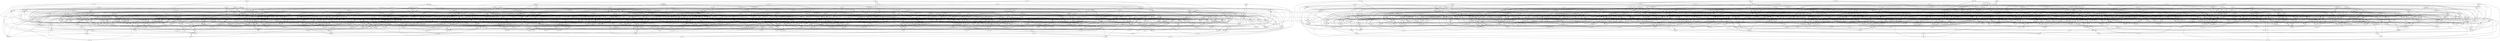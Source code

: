 digraph graphName {
  pxp -> gxj [dir=both]
  pxp -> tdh [dir=both]
  pxp -> cmx [dir=both]
  fls -> dhz [dir=both]
  fls -> mdf [dir=both]
  fls -> ngs [dir=both]
  fls -> rkp [dir=both]
  fls -> xhh [dir=both]
  vnh -> rvt [dir=both]
  tqv -> cbs [dir=both]
  tqv -> vnf [dir=both]
  qtj -> sjr [dir=both]
  qtj -> zjm [dir=both]
  qtj -> bpd [dir=both]
  rjm -> xtq [dir=both]
  rjm -> hxk [dir=both]
  pqp -> kbl [dir=both]
  pqp -> blz [dir=both]
  ljj -> bsm [dir=both]
  ljj -> zqb [dir=both]
  ljj -> jsj [dir=both]
  ljj -> lqv [dir=both]
  ljj -> jzk [dir=both]
  mlm -> hsj [dir=both]
  zzn -> btl [dir=both]
  zzn -> fgk [dir=both]
  zzn -> ccd [dir=both]
  zzn -> nxl [dir=both]
  qnt -> ljl [dir=both]
  qnt -> ksd [dir=both]
  tlg -> fqf [dir=both]
  rcr -> mkx [dir=both]
  rcr -> qsf [dir=both]
  pln -> pjl [dir=both]
  vbk -> nkv [dir=both]
  vbk -> ndx [dir=both]
  kmr -> xxg [dir=both]
  kmr -> mqk [dir=both]
  lcb -> vrx [dir=both]
  sgz -> npg [dir=both]
  zkj -> rhs [dir=both]
  zkj -> psv [dir=both]
  qfb -> lrt [dir=both]
  qfb -> hxl [dir=both]
  qfb -> dbh [dir=both]
  gbh -> jbq [dir=both]
  zvh -> pdz [dir=both]
  zvh -> bsm [dir=both]
  zvh -> psc [dir=both]
  zvh -> tlx [dir=both]
  tjl -> vst [dir=both]
  tjl -> crf [dir=both]
  tjl -> nkl [dir=both]
  tjl -> qld [dir=both]
  pst -> cqk [dir=both]
  pst -> vss [dir=both]
  pst -> mfj [dir=both]
  fvt -> xrq [dir=both]
  fvt -> xkt [dir=both]
  fvt -> xds [dir=both]
  xqb -> hvn [dir=both]
  xqb -> zkt [dir=both]
  xqb -> xbn [dir=both]
  jjs -> bdv [dir=both]
  jjs -> jcl [dir=both]
  trs -> hdx [dir=both]
  trs -> sbp [dir=both]
  trs -> bsl [dir=both]
  mmh -> tfs [dir=both]
  mmh -> hvn [dir=both]
  mmh -> mgb [dir=both]
  mmh -> nqh [dir=both]
  jxf -> zjj [dir=both]
  jxf -> khk [dir=both]
  xdl -> qvm [dir=both]
  xdl -> rvg [dir=both]
  xdl -> cgn [dir=both]
  fqp -> jhl [dir=both]
  fqp -> qlq [dir=both]
  fmz -> zpr [dir=both]
  rcl -> ggx [dir=both]
  gcn -> dgr [dir=both]
  gcn -> rpd [dir=both]
  gcn -> khk [dir=both]
  smk -> dzv [dir=both]
  smk -> clc [dir=both]
  xfv -> flf [dir=both]
  fkf -> stc [dir=both]
  fkf -> qdj [dir=both]
  zxl -> ggx [dir=both]
  zxl -> tcp [dir=both]
  zxl -> mpg [dir=both]
  zxl -> jfx [dir=both]
  bld -> hdx [dir=both]
  bld -> dhq [dir=both]
  ltv -> clg [dir=both]
  ltv -> ssx [dir=both]
  ltv -> pvc [dir=both]
  ltv -> gkf [dir=both]
  pbd -> dlm [dir=both]
  pbd -> svk [dir=both]
  pbd -> jgq [dir=both]
  sql -> qpp [dir=both]
  sql -> cxd [dir=both]
  sql -> xqj [dir=both]
  sql -> cdk [dir=both]
  sql -> pqg [dir=both]
  sql -> kbf [dir=both]
  mcm -> tzb [dir=both]
  mcm -> cvc [dir=both]
  mcm -> pvz [dir=both]
  mcm -> ntf [dir=both]
  xlv -> nfj [dir=both]
  xlv -> bpd [dir=both]
  xlv -> bmr [dir=both]
  nsd -> rrj [dir=both]
  cxn -> ncx [dir=both]
  qpn -> ngz [dir=both]
  qpn -> nkn [dir=both]
  rqv -> pcc [dir=both]
  rqv -> grk [dir=both]
  bbl -> lzl [dir=both]
  lxx -> vrl [dir=both]
  kxc -> cqs [dir=both]
  kxc -> hxr [dir=both]
  kxc -> mqn [dir=both]
  xhf -> cqk [dir=both]
  xhf -> zvk [dir=both]
  xhf -> nzs [dir=both]
  xhf -> qdj [dir=both]
  cjc -> ntk [dir=both]
  dpt -> qgz [dir=both]
  hss -> jdg [dir=both]
  hss -> mgg [dir=both]
  hss -> gtl [dir=both]
  hss -> fmz [dir=both]
  bjx -> rql [dir=both]
  bjx -> bmr [dir=both]
  bjx -> xfj [dir=both]
  vkx -> nfb [dir=both]
  vkx -> kcs [dir=both]
  vkx -> qdj [dir=both]
  sqn -> zkj [dir=both]
  ctj -> xlp [dir=both]
  ctj -> fqj [dir=both]
  tsf -> bpm [dir=both]
  tsf -> qhp [dir=both]
  tsf -> bsm [dir=both]
  sqv -> rgn [dir=both]
  sqv -> zkj [dir=both]
  dmq -> bcd [dir=both]
  dmq -> hxl [dir=both]
  dmq -> blt [dir=both]
  hhc -> rxm [dir=both]
  hhc -> ghn [dir=both]
  hhc -> lzg [dir=both]
  snf -> mkv [dir=both]
  snf -> xkt [dir=both]
  snf -> jjg [dir=both]
  zfz -> gnk [dir=both]
  cqz -> sqv [dir=both]
  cqz -> tsc [dir=both]
  cqz -> hpz [dir=both]
  xjs -> lmg [dir=both]
  dpx -> rnd [dir=both]
  dpx -> qjx [dir=both]
  dpx -> nzg [dir=both]
  hxr -> tpn [dir=both]
  rvk -> gkr [dir=both]
  rvk -> kcl [dir=both]
  rvk -> gkf [dir=both]
  rvk -> ccg [dir=both]
  rvk -> txh [dir=both]
  hdh -> rmb [dir=both]
  hdh -> bkv [dir=both]
  hdh -> thf [dir=both]
  xhj -> jmj [dir=both]
  pxn -> sjq [dir=both]
  pxn -> brs [dir=both]
  pxn -> jzk [dir=both]
  pxn -> mkx [dir=both]
  bkr -> ltq [dir=both]
  bkr -> pzx [dir=both]
  bkr -> scg [dir=both]
  bkr -> sjg [dir=both]
  sls -> nkc [dir=both]
  sls -> xpc [dir=both]
  sls -> kvp [dir=both]
  sls -> njt [dir=both]
  fhn -> blm [dir=both]
  fhn -> slv [dir=both]
  fhn -> hqv [dir=both]
  fhn -> cgz [dir=both]
  fhn -> dmb [dir=both]
  njt -> zjr [dir=both]
  njt -> rcj [dir=both]
  njt -> qxf [dir=both]
  njt -> fst [dir=both]
  mtm -> jpq [dir=both]
  bbm -> bkv [dir=both]
  bbm -> slr [dir=both]
  tzh -> dnt [dir=both]
  tzh -> lxf [dir=both]
  tzh -> mcg [dir=both]
  gdv -> vsh [dir=both]
  gdv -> zvr [dir=both]
  dtv -> ndr [dir=both]
  dtv -> qpb [dir=both]
  dtv -> mlj [dir=both]
  qbm -> rgr [dir=both]
  qbm -> cfl [dir=both]
  qbm -> djv [dir=both]
  qbm -> jfr [dir=both]
  bgs -> cvg [dir=both]
  qct -> glj [dir=both]
  qct -> jzk [dir=both]
  qct -> cgk [dir=both]
  qct -> xlj [dir=both]
  vff -> rxm [dir=both]
  vff -> jgc [dir=both]
  djd -> rzc [dir=both]
  djd -> jbv [dir=both]
  djd -> slj [dir=both]
  djd -> kmd [dir=both]
  qxm -> zbt [dir=both]
  qxm -> jhq [dir=both]
  qxm -> cfl [dir=both]
  qxm -> hpl [dir=both]
  qxm -> grh [dir=both]
  dxb -> jfr [dir=both]
  dxb -> cvd [dir=both]
  dxb -> dds [dir=both]
  nnl -> rrf [dir=both]
  vqz -> rzp [dir=both]
  vqz -> ngs [dir=both]
  vqz -> zhf [dir=both]
  mlh -> npg [dir=both]
  snt -> srz [dir=both]
  snt -> zgs [dir=both]
  qxf -> vhc [dir=both]
  qxf -> sqd [dir=both]
  qxf -> kjp [dir=both]
  tdt -> krf [dir=both]
  tdt -> xdx [dir=both]
  tdt -> nzz [dir=both]
  tdt -> xqs [dir=both]
  qvb -> jxb [dir=both]
  tfx -> fvk [dir=both]
  tfx -> ldv [dir=both]
  tfx -> khc [dir=both]
  shv -> htq [dir=both]
  shv -> hxr [dir=both]
  shv -> mlb [dir=both]
  shv -> rtv [dir=both]
  sxj -> xvq [dir=both]
  sxj -> zlb [dir=both]
  sxj -> sqs [dir=both]
  sxj -> nqt [dir=both]
  kns -> xfj [dir=both]
  kns -> djd [dir=both]
  pmf -> cgt [dir=both]
  pmf -> tkz [dir=both]
  pmf -> nnl [dir=both]
  pmf -> hkl [dir=both]
  rqf -> tcr [dir=both]
  rqf -> glj [dir=both]
  rqf -> sgz [dir=both]
  jfx -> lkf [dir=both]
  jfx -> ftm [dir=both]
  jfx -> jmf [dir=both]
  jfx -> cch [dir=both]
  hmf -> cxd [dir=both]
  phl -> jcp [dir=both]
  lvg -> tss [dir=both]
  lvg -> blz [dir=both]
  hbp -> qtr [dir=both]
  kfj -> jvn [dir=both]
  kfj -> nbs [dir=both]
  kfj -> ppx [dir=both]
  bnb -> jtr [dir=both]
  bnb -> cht [dir=both]
  bnb -> mqn [dir=both]
  bnb -> jpp [dir=both]
  rmb -> jbn [dir=both]
  rmb -> gjj [dir=both]
  rmb -> pxl [dir=both]
  ttk -> sfs [dir=both]
  ttk -> khc [dir=both]
  bjr -> bxz [dir=both]
  bjr -> jgq [dir=both]
  hfp -> gpl [dir=both]
  xfj -> jsj [dir=both]
  nbh -> nsx [dir=both]
  cns -> dtx [dir=both]
  cns -> jhs [dir=both]
  cns -> kxj [dir=both]
  cns -> sdp [dir=both]
  pzx -> fcb [dir=both]
  pzx -> khn [dir=both]
  pzx -> hbp [dir=both]
  dhh -> qgb [dir=both]
  rhg -> phl [dir=both]
  rhg -> nsp [dir=both]
  nhb -> npm [dir=both]
  nhb -> szm [dir=both]
  zxx -> rqh [dir=both]
  zxx -> bkk [dir=both]
  zxx -> lcc [dir=both]
  xkm -> zqb [dir=both]
  xkm -> rcn [dir=both]
  xkm -> nlm [dir=both]
  xkm -> tms [dir=both]
  xkm -> vqz [dir=both]
  fmd -> rqf [dir=both]
  fmd -> nfb [dir=both]
  fmd -> nsr [dir=both]
  fmd -> pts [dir=both]
  fmd -> pdg [dir=both]
  qhn -> fmm [dir=both]
  qhn -> qzj [dir=both]
  qhn -> vzv [dir=both]
  qhn -> bqg [dir=both]
  ncb -> kxj [dir=both]
  ncb -> gfd [dir=both]
  ncb -> lsg [dir=both]
  zjr -> ltq [dir=both]
  tdl -> dbx [dir=both]
  hhk -> vbj [dir=both]
  hhk -> dnt [dir=both]
  hhk -> fgh [dir=both]
  hhk -> ksn [dir=both]
  hhk -> bhm [dir=both]
  gpl -> ggz [dir=both]
  ddp -> rfc [dir=both]
  ddp -> crm [dir=both]
  ddp -> tfs [dir=both]
  ddp -> fcr [dir=both]
  ddp -> xxl [dir=both]
  ddp -> hsc [dir=both]
  sfz -> hbs [dir=both]
  sfz -> hmf [dir=both]
  sfz -> xch [dir=both]
  sfz -> hlt [dir=both]
  fkm -> cgd [dir=both]
  fkm -> mlm [dir=both]
  rvt -> vdl [dir=both]
  lbl -> rqd [dir=both]
  lbl -> pxc [dir=both]
  rqt -> tkg [dir=both]
  ntk -> mft [dir=both]
  ntk -> nhg [dir=both]
  kmt -> pjl [dir=both]
  kmt -> xmv [dir=both]
  llb -> bdv [dir=both]
  llb -> dxv [dir=both]
  llb -> kgz [dir=both]
  rtv -> zgs [dir=both]
  bng -> zjq [dir=both]
  bng -> cvg [dir=both]
  bng -> qxj [dir=both]
  hkl -> flc [dir=both]
  hlt -> mqk [dir=both]
  vrl -> nkc [dir=both]
  vrl -> zhh [dir=both]
  glr -> rpb [dir=both]
  glr -> kmd [dir=both]
  glr -> fbj [dir=both]
  glr -> csz [dir=both]
  kcc -> qzj [dir=both]
  kcc -> nxc [dir=both]
  kcc -> scg [dir=both]
  kcc -> hnh [dir=both]
  kcc -> cqz [dir=both]
  kcc -> xhr [dir=both]
  pdm -> vqk [dir=both]
  pdm -> rpb [dir=both]
  pdm -> htz [dir=both]
  pdm -> zjq [dir=both]
  pdm -> mlc [dir=both]
  pdm -> nbk [dir=both]
  ljg -> pdg [dir=both]
  ljg -> qhc [dir=both]
  ljg -> fth [dir=both]
  ljg -> cjk [dir=both]
  ljg -> zlv [dir=both]
  bzc -> bkr [dir=both]
  bzc -> jrg [dir=both]
  bzc -> lbl [dir=both]
  rjt -> nfj [dir=both]
  rjt -> lpt [dir=both]
  tbf -> mbv [dir=both]
  tbf -> plc [dir=both]
  vzz -> sxv [dir=both]
  vzz -> mdf [dir=both]
  krf -> klt [dir=both]
  krf -> ksf [dir=both]
  krf -> bht [dir=both]
  krf -> lpp [dir=both]
  sqx -> hxc [dir=both]
  sqx -> khj [dir=both]
  plv -> csj [dir=both]
  plv -> lrt [dir=both]
  plv -> qjs [dir=both]
  plv -> pmg [dir=both]
  fsr -> gzx [dir=both]
  fsr -> kbz [dir=both]
  fsr -> rbv [dir=both]
  pgm -> tcb [dir=both]
  lzg -> vtl [dir=both]
  lzg -> xpg [dir=both]
  lzg -> zpv [dir=both]
  qvs -> shc [dir=both]
  lzf -> hvf [dir=both]
  lzf -> slr [dir=both]
  jxk -> kmd [dir=both]
  jxk -> rqz [dir=both]
  jxk -> bjr [dir=both]
  jxk -> psh [dir=both]
  vhl -> qdc [dir=both]
  vhl -> tpl [dir=both]
  vhl -> pmg [dir=both]
  tzq -> lpx [dir=both]
  tzq -> lnv [dir=both]
  tzq -> ghn [dir=both]
  tzq -> hcd [dir=both]
  mpb -> vhl [dir=both]
  mpb -> dlr [dir=both]
  ndr -> lfk [dir=both]
  ndr -> dds [dir=both]
  mbs -> hpx [dir=both]
  mbs -> bhm [dir=both]
  mbs -> hdp [dir=both]
  mbs -> lsh [dir=both]
  rjg -> rvt [dir=both]
  rjg -> tgh [dir=both]
  rjg -> tqq [dir=both]
  rjg -> lrt [dir=both]
  hkh -> nzv [dir=both]
  hkh -> cfr [dir=both]
  hkh -> qfg [dir=both]
  hkh -> jtr [dir=both]
  nkb -> nhg [dir=both]
  nkb -> pxc [dir=both]
  nkb -> skr [dir=both]
  nkb -> khf [dir=both]
  kvp -> qdx [dir=both]
  kvp -> ghb [dir=both]
  kvp -> zqs [dir=both]
  clr -> jzv [dir=both]
  clr -> gcp [dir=both]
  clr -> pcc [dir=both]
  clr -> ctj [dir=both]
  clr -> blt [dir=both]
  cjx -> nvx [dir=both]
  cjx -> jvn [dir=both]
  cjx -> zmp [dir=both]
  jbn -> jln [dir=both]
  rzc -> fvn [dir=both]
  rzc -> lxz [dir=both]
  bmm -> xkv [dir=both]
  bmm -> pcf [dir=both]
  bmm -> lsd [dir=both]
  bmm -> skr [dir=both]
  bmm -> bbm [dir=both]
  hbg -> phf [dir=both]
  hbg -> hrb [dir=both]
  hbg -> xhk [dir=both]
  hbg -> fqp [dir=both]
  qxd -> dtx [dir=both]
  qxd -> cgp [dir=both]
  qxd -> cch [dir=both]
  prz -> rtk [dir=both]
  prz -> qvb [dir=both]
  prz -> sjg [dir=both]
  prz -> lsg [dir=both]
  fsx -> nfn [dir=both]
  fsx -> vrg [dir=both]
  fsx -> sjr [dir=both]
  nbs -> zxh [dir=both]
  jhq -> nbs [dir=both]
  jhq -> kbz [dir=both]
  rfk -> jxb [dir=both]
  rfk -> chg [dir=both]
  rfk -> jpr [dir=both]
  rfk -> cmb [dir=both]
  nkl -> fhx [dir=both]
  nkl -> rqv [dir=both]
  nkl -> nhl [dir=both]
  nkl -> vnh [dir=both]
  jpr -> fds [dir=both]
  jpr -> vvh [dir=both]
  jpr -> cxg [dir=both]
  qxl -> vrq [dir=both]
  qxl -> kjp [dir=both]
  qxl -> xpg [dir=both]
  mfk -> mkh [dir=both]
  mfk -> fhv [dir=both]
  lcc -> mvv [dir=both]
  lcc -> cpj [dir=both]
  nkt -> vnn [dir=both]
  nkt -> hdx [dir=both]
  nkt -> mqq [dir=both]
  sxb -> dbd [dir=both]
  sxb -> cdd [dir=both]
  sxb -> bzs [dir=both]
  sxb -> xqd [dir=both]
  fml -> gcn [dir=both]
  fml -> mrq [dir=both]
  fml -> zss [dir=both]
  hgf -> rlx [dir=both]
  hgf -> zqh [dir=both]
  rxt -> rgn [dir=both]
  thf -> jhl [dir=both]
  thf -> gkp [dir=both]
  jgc -> sfs [dir=both]
  rzg -> tpl [dir=both]
  dfr -> lhg [dir=both]
  nzv -> btt [dir=both]
  nzv -> brg [dir=both]
  dqp -> shc [dir=both]
  dqp -> rgb [dir=both]
  dqp -> scs [dir=both]
  gll -> ztf [dir=both]
  gll -> zhz [dir=both]
  gll -> cfc [dir=both]
  gll -> vrl [dir=both]
  ptq -> vdl [dir=both]
  ptq -> gbz [dir=both]
  jlb -> cgn [dir=both]
  jlb -> nsp [dir=both]
  jlb -> nzs [dir=both]
  tcr -> svk [dir=both]
  tcr -> zjq [dir=both]
  csj -> mxr [dir=both]
  csj -> mlh [dir=both]
  csj -> sxv [dir=both]
  fnf -> zrv [dir=both]
  fnf -> rgb [dir=both]
  fnf -> fqj [dir=both]
  jpz -> rhs [dir=both]
  jpz -> dzs [dir=both]
  jpz -> hnl [dir=both]
  vph -> dqg [dir=both]
  qld -> zhf [dir=both]
  qld -> rqf [dir=both]
  qld -> lsx [dir=both]
  ckg -> fgg [dir=both]
  ckg -> zbt [dir=both]
  ckg -> zzf [dir=both]
  bvr -> slh [dir=both]
  bvr -> cfr [dir=both]
  bvr -> xfj [dir=both]
  bvr -> hzg [dir=both]
  bvr -> rcr [dir=both]
  vkp -> fkp [dir=both]
  vkp -> tcv [dir=both]
  vkp -> ktk [dir=both]
  vkp -> rhf [dir=both]
  mcs -> gfl [dir=both]
  mcs -> tgh [dir=both]
  mcs -> tfs [dir=both]
  ckn -> vsr [dir=both]
  ckn -> nfk [dir=both]
  ckn -> nsx [dir=both]
  ckn -> zkq [dir=both]
  brt -> pls [dir=both]
  brt -> llb [dir=both]
  brt -> npm [dir=both]
  brt -> lgx [dir=both]
  dnl -> jlk [dir=both]
  dnl -> lxf [dir=both]
  jmd -> zzf [dir=both]
  jmd -> pzx [dir=both]
  jmd -> bsl [dir=both]
  jmd -> tjr [dir=both]
  bgx -> kjp [dir=both]
  bgx -> fvk [dir=both]
  ckv -> mpb [dir=both]
  ckv -> sml [dir=both]
  tlx -> qdj [dir=both]
  hgm -> zhl [dir=both]
  hgm -> dgl [dir=both]
  hgm -> hrs [dir=both]
  hgm -> nsd [dir=both]
  hgm -> xtk [dir=both]
  hgm -> ggz [dir=both]
  klt -> mpp [dir=both]
  ccx -> rql [dir=both]
  ccx -> jxv [dir=both]
  ccx -> sgg [dir=both]
  ccx -> kpd [dir=both]
  krz -> zff [dir=both]
  krz -> mxn [dir=both]
  krz -> fvv [dir=both]
  krz -> ckg [dir=both]
  mtt -> qdj [dir=both]
  mtt -> xlp [dir=both]
  mtt -> sxv [dir=both]
  mtt -> cts [dir=both]
  lsc -> jdk [dir=both]
  lsc -> mqq [dir=both]
  lsc -> nsd [dir=both]
  lsc -> pnj [dir=both]
  cgk -> ldm [dir=both]
  cgk -> mnq [dir=both]
  xdx -> hrt [dir=both]
  vjx -> prp [dir=both]
  mvd -> tts [dir=both]
  mvd -> vfs [dir=both]
  hgk -> jhs [dir=both]
  hgk -> mft [dir=both]
  hgk -> mqr [dir=both]
  qnc -> hdd [dir=both]
  qnc -> stc [dir=both]
  pxd -> lcb [dir=both]
  pxd -> txq [dir=both]
  pxd -> jkz [dir=both]
  pxd -> ldv [dir=both]
  qxj -> msh [dir=both]
  qxj -> sxs [dir=both]
  lfj -> fbv [dir=both]
  lfj -> xfv [dir=both]
  lfj -> scg [dir=both]
  lfj -> mtg [dir=both]
  ggb -> zxd [dir=both]
  ggb -> nzs [dir=both]
  ggb -> llh [dir=both]
  ggb -> cnn [dir=both]
  ggb -> pgm [dir=both]
  hff -> lrp [dir=both]
  dmp -> cbs [dir=both]
  dnb -> ppx [dir=both]
  dnb -> zfz [dir=both]
  dnb -> bpp [dir=both]
  krl -> gss [dir=both]
  krl -> nzg [dir=both]
  mmt -> nsd [dir=both]
  mmt -> hlt [dir=both]
  mmt -> vpk [dir=both]
  zfh -> tlz [dir=both]
  zfh -> smk [dir=both]
  zfh -> pzr [dir=both]
  zfh -> xjp [dir=both]
  zfh -> lcc [dir=both]
  zfh -> gng [dir=both]
  lpp -> ghs [dir=both]
  sqg -> gbz [dir=both]
  rtc -> cdk [dir=both]
  rtc -> nvx [dir=both]
  rtc -> hgf [dir=both]
  rtc -> cgp [dir=both]
  rtc -> jxf [dir=both]
  hnh -> hhc [dir=both]
  gmk -> gxj [dir=both]
  gmk -> mqh [dir=both]
  gmk -> jhl [dir=both]
  bsh -> ccl [dir=both]
  bsh -> jxb [dir=both]
  bsh -> fjr [dir=both]
  bsh -> gfr [dir=both]
  bvd -> phf [dir=both]
  bvd -> qlq [dir=both]
  bvd -> mqf [dir=both]
  pts -> mlm [dir=both]
  pts -> xxt [dir=both]
  pts -> btj [dir=both]
  dcq -> mkm [dir=both]
  dcq -> btd [dir=both]
  dcq -> fdh [dir=both]
  dcq -> rbv [dir=both]
  rlp -> knz [dir=both]
  rlp -> vcc [dir=both]
  nqd -> qpm [dir=both]
  nqd -> zkm [dir=both]
  nqd -> cxn [dir=both]
  zgh -> hnl [dir=both]
  zgh -> zsl [dir=both]
  dgl -> jvn [dir=both]
  dgl -> lcb [dir=both]
  dgl -> xrq [dir=both]
  dgl -> jfl [dir=both]
  dgl -> kgz [dir=both]
  dsd -> mbg [dir=both]
  cfr -> nkq [dir=both]
  cfr -> mkp [dir=both]
  cfr -> ddr [dir=both]
  cfr -> zpn [dir=both]
  tnt -> cgj [dir=both]
  tnt -> tdl [dir=both]
  tnt -> cng [dir=both]
  tnt -> jfl [dir=both]
  ldr -> xdx [dir=both]
  ldr -> qvm [dir=both]
  ldr -> fmz [dir=both]
  bqq -> gfr [dir=both]
  bqq -> zsl [dir=both]
  bqq -> lnv [dir=both]
  bqq -> dhh [dir=both]
  dkk -> fxc [dir=both]
  dkk -> xjv [dir=both]
  dkk -> cdk [dir=both]
  dkk -> tcx [dir=both]
  rhs -> lxp [dir=both]
  xcf -> jjs [dir=both]
  xcf -> djk [dir=both]
  xcf -> khc [dir=both]
  zqv -> kfj [dir=both]
  zqv -> bhl [dir=both]
  zqv -> pqp [dir=both]
  zqv -> gtp [dir=both]
  bjb -> zss [dir=both]
  bjb -> kgm [dir=both]
  bjb -> zrf [dir=both]
  bjb -> ppx [dir=both]
  rnf -> lbk [dir=both]
  rnf -> bpb [dir=both]
  rnf -> qcs [dir=both]
  rnf -> zhs [dir=both]
  bbg -> dzh [dir=both]
  bbg -> nvf [dir=both]
  bbg -> ckg [dir=both]
  bbg -> tsc [dir=both]
  fbp -> bdk [dir=both]
  fbp -> qtr [dir=both]
  vlg -> xvp [dir=both]
  vlg -> kdm [dir=both]
  qsf -> kpx [dir=both]
  qsf -> qpv [dir=both]
  qsf -> llh [dir=both]
  cvd -> thp [dir=both]
  cvd -> jvn [dir=both]
  cvd -> rnd [dir=both]
  ztv -> kdm [dir=both]
  grk -> rkt [dir=both]
  grk -> nbh [dir=both]
  tjf -> hlm [dir=both]
  tjf -> dlr [dir=both]
  tjf -> vst [dir=both]
  fnx -> qrl [dir=both]
  hzf -> zjr [dir=both]
  pmr -> jcm [dir=both]
  pmr -> fnx [dir=both]
  pmr -> ztf [dir=both]
  pmr -> jzj [dir=both]
  pmr -> zps [dir=both]
  pmr -> ncf [dir=both]
  sdp -> xjp [dir=both]
  sdp -> mlj [dir=both]
  cks -> thd [dir=both]
  cks -> cpj [dir=both]
  cks -> qzh [dir=both]
  cks -> nkc [dir=both]
  bsm -> zjm [dir=both]
  bsm -> bmv [dir=both]
  bsm -> fqf [dir=both]
  vrg -> gdv [dir=both]
  vrg -> gpk [dir=both]
  vrg -> sqx [dir=both]
  pbf -> mqf [dir=both]
  pbf -> hbs [dir=both]
  pbf -> sfx [dir=both]
  gbj -> qrl [dir=both]
  zhc -> ddn [dir=both]
  zhc -> zcb [dir=both]
  zhc -> jgm [dir=both]
  zhc -> vbz [dir=both]
  zhc -> qhz [dir=both]
  nvf -> xdm [dir=both]
  nvf -> msn [dir=both]
  nvf -> lmz [dir=both]
  nvf -> hvf [dir=both]
  blm -> fgk [dir=both]
  blm -> pln [dir=both]
  blm -> vss [dir=both]
  pqj -> lbv [dir=both]
  pqj -> tqb [dir=both]
  pqj -> zps [dir=both]
  pqj -> bdv [dir=both]
  fnj -> nxt [dir=both]
  kqs -> rts [dir=both]
  kqs -> gdq [dir=both]
  cts -> xkj [dir=both]
  cts -> qcs [dir=both]
  cts -> bpd [dir=both]
  jkz -> qpz [dir=both]
  jkz -> ltq [dir=both]
  ljt -> dxj [dir=both]
  ghj -> svk [dir=both]
  ghj -> kmf [dir=both]
  ghj -> nfj [dir=both]
  ghj -> nsr [dir=both]
  jnx -> mrm [dir=both]
  jnx -> mqf [dir=both]
  jnx -> qnj [dir=both]
  rhz -> kgk [dir=both]
  rhz -> dvq [dir=both]
  rhz -> mtm [dir=both]
  rhz -> htz [dir=both]
  bcj -> hbj [dir=both]
  bcj -> gfs [dir=both]
  bcj -> zft [dir=both]
  std -> hdh [dir=both]
  std -> pqp [dir=both]
  std -> qvg [dir=both]
  cjl -> fpz [dir=both]
  cjl -> spf [dir=both]
  fkp -> msh [dir=both]
  fkp -> vbd [dir=both]
  fkp -> kqs [dir=both]
  tdm -> cxx [dir=both]
  tdm -> kxc [dir=both]
  fvv -> xqj [dir=both]
  fvv -> jfs [dir=both]
  fvv -> jpn [dir=both]
  zjx -> gnk [dir=both]
  ftj -> zbd [dir=both]
  ftj -> mvg [dir=both]
  jpn -> bdk [dir=both]
  jpn -> hcg [dir=both]
  fgz -> pcf [dir=both]
  fgz -> lgx [dir=both]
  tkl -> tjr [dir=both]
  tkl -> tdh [dir=both]
  tsb -> scr [dir=both]
  tsb -> hbh [dir=both]
  tsb -> pgk [dir=both]
  pfn -> pdg [dir=both]
  pfn -> lkp [dir=both]
  pfn -> ptg [dir=both]
  pfn -> hbj [dir=both]
  qhz -> hzp [dir=both]
  lmd -> sqs [dir=both]
  lmd -> nrr [dir=both]
  lmd -> sxv [dir=both]
  zlb -> tkz [dir=both]
  zlb -> nrk [dir=both]
  dvq -> ldk [dir=both]
  dvq -> nbk [dir=both]
  rcn -> bcd [dir=both]
  rcn -> xkf [dir=both]
  csz -> zkt [dir=both]
  csz -> mlm [dir=both]
  csz -> nnt [dir=both]
  jbq -> dqp [dir=both]
  jbq -> pjl [dir=both]
  bkk -> lgx [dir=both]
  bkk -> jkf [dir=both]
  bkk -> npm [dir=both]
  xpc -> dzv [dir=both]
  xpc -> bsl [dir=both]
  ngk -> jlk [dir=both]
  qjg -> tlg [dir=both]
  qjg -> tts [dir=both]
  qjg -> jrl [dir=both]
  czl -> qjs [dir=both]
  czl -> xfj [dir=both]
  qbz -> psk [dir=both]
  qbz -> xfj [dir=both]
  qbz -> tpj [dir=both]
  qbz -> ftf [dir=both]
  qxx -> mqh [dir=both]
  qxx -> hmf [dir=both]
  qxx -> zqs [dir=both]
  qxx -> gkk [dir=both]
  qxx -> jqb [dir=both]
  vth -> tbl [dir=both]
  vth -> xtx [dir=both]
  vth -> lrp [dir=both]
  fbj -> jth [dir=both]
  fbj -> czp [dir=both]
  jvs -> xvb [dir=both]
  jvs -> jcp [dir=both]
  jvs -> snt [dir=both]
  ppx -> jpz [dir=both]
  ppx -> lsg [dir=both]
  ppx -> fpz [dir=both]
  ppx -> lfk [dir=both]
  vrs -> vqc [dir=both]
  vrs -> jdg [dir=both]
  vrs -> kbn [dir=both]
  vrs -> dlr [dir=both]
  bmr -> mkx [dir=both]
  zsr -> ghv [dir=both]
  zsr -> zqs [dir=both]
  zsr -> kzc [dir=both]
  zsr -> lrp [dir=both]
  sfs -> hvz [dir=both]
  sfs -> xkt [dir=both]
  zxd -> vph [dir=both]
  rph -> ptl [dir=both]
  rph -> hhl [dir=both]
  rph -> tdl [dir=both]
  rph -> fzn [dir=both]
  rph -> qxl [dir=both]
  rph -> nfm [dir=both]
  ncg -> rsk [dir=both]
  ncg -> tcb [dir=both]
  ncg -> mtt [dir=both]
  kkp -> zsc [dir=both]
  kkp -> dpx [dir=both]
  kkp -> dhs [dir=both]
  kkp -> khn [dir=both]
  lbv -> gth [dir=both]
  lbv -> rgn [dir=both]
  lbv -> zvc [dir=both]
  npk -> cdk [dir=both]
  npk -> jhq [dir=both]
  npk -> fnx [dir=both]
  npk -> qcp [dir=both]
  npk -> zmp [dir=both]
  rhf -> psf [dir=both]
  rhf -> qpv [dir=both]
  rhf -> mcs [dir=both]
  kbf -> qrl [dir=both]
  dds -> cmb [dir=both]
  fhs -> xhr [dir=both]
  fhs -> xds [dir=both]
  fhs -> gqd [dir=both]
  vtl -> kgm [dir=both]
  czp -> npg [dir=both]
  czp -> vfs [dir=both]
  czp -> crm [dir=both]
  tdx -> qgb [dir=both]
  tdx -> jqj [dir=both]
  tdx -> njj [dir=both]
  tdx -> vbk [dir=both]
  tdx -> jct [dir=both]
  hhb -> xlc [dir=both]
  hhb -> kts [dir=both]
  hhb -> gqp [dir=both]
  hhb -> ckg [dir=both]
  hhb -> qtr [dir=both]
  kmv -> nsr [dir=both]
  kmv -> ktk [dir=both]
  kmv -> fkf [dir=both]
  cgf -> pfj [dir=both]
  cgf -> gfd [dir=both]
  cgf -> bsj [dir=both]
  cgf -> stz [dir=both]
  cgf -> grt [dir=both]
  vnn -> lng [dir=both]
  thc -> djn [dir=both]
  thc -> mcg [dir=both]
  gnc -> tmm [dir=both]
  gnc -> khn [dir=both]
  gnc -> hcd [dir=both]
  gnc -> ccl [dir=both]
  cqs -> qpv [dir=both]
  cqs -> dhz [dir=both]
  thd -> zxh [dir=both]
  thd -> cmt [dir=both]
  xrv -> gbh [dir=both]
  xrv -> tcr [dir=both]
  xrv -> sgf [dir=both]
  gxk -> srz [dir=both]
  gxk -> ljl [dir=both]
  gxk -> gdq [dir=both]
  ppv -> jsj [dir=both]
  ppv -> xqq [dir=both]
  vng -> qhp [dir=both]
  vng -> cff [dir=both]
  vng -> bhm [dir=both]
  grp -> kmv [dir=both]
  grp -> mdt [dir=both]
  grp -> bhd [dir=both]
  grp -> gcm [dir=both]
  grp -> snt [dir=both]
  jfb -> khp [dir=both]
  jfb -> tdn [dir=both]
  jfb -> fpl [dir=both]
  jfb -> nfn [dir=both]
  jfb -> vsh [dir=both]
  lmg -> hcg [dir=both]
  lmg -> psv [dir=both]
  zmf -> scg [dir=both]
  zmf -> fkk [dir=both]
  zmf -> hzf [dir=both]
  zmf -> gss [dir=both]
  zmf -> trl [dir=both]
  xqq -> vrn [dir=both]
  rsm -> xbn [dir=both]
  rsm -> qct [dir=both]
  rsm -> ljv [dir=both]
  lrx -> qnk [dir=both]
  lrx -> xkh [dir=both]
  lrx -> nbp [dir=both]
  hhx -> sms [dir=both]
  shl -> xxg [dir=both]
  shl -> hff [dir=both]
  shl -> mvv [dir=both]
  shl -> kbl [dir=both]
  pvz -> hlm [dir=both]
  pvz -> lpt [dir=both]
  pvz -> xhh [dir=both]
  fxl -> bld [dir=both]
  fxl -> rxt [dir=both]
  fxl -> qmt [dir=both]
  gqf -> bbl [dir=both]
  gqf -> xdx [dir=both]
  gqf -> mnq [dir=both]
  gqf -> nhl [dir=both]
  cgz -> sgq [dir=both]
  cgz -> svk [dir=both]
  lrm -> bdk [dir=both]
  lrm -> hqp [dir=both]
  lrm -> tmm [dir=both]
  rnv -> qmt [dir=both]
  tjr -> fhv [dir=both]
  lhs -> gfs [dir=both]
  lhs -> mpp [dir=both]
  xgq -> srm [dir=both]
  xgq -> mlh [dir=both]
  slr -> kts [dir=both]
  kgx -> zcg [dir=both]
  kgx -> bnj [dir=both]
  lgc -> sjr [dir=both]
  lgc -> zfm [dir=both]
  lgc -> qjv [dir=both]
  lgc -> djn [dir=both]
  hkn -> tsf [dir=both]
  hkn -> ckl [dir=both]
  drb -> ddg [dir=both]
  drb -> bhk [dir=both]
  drb -> zsl [dir=both]
  cnn -> rhc [dir=both]
  cnn -> ngk [dir=both]
  ngm -> nbp [dir=both]
  pbp -> qpm [dir=both]
  pbp -> ltg [dir=both]
  bhk -> tgp [dir=both]
  jcm -> bjk [dir=both]
  jcm -> ddf [dir=both]
  cqc -> jgc [dir=both]
  cqc -> hpz [dir=both]
  cqc -> fvk [dir=both]
  cqc -> mfk [dir=both]
  znb -> jbn [dir=both]
  znb -> nkn [dir=both]
  znb -> bzs [dir=both]
  znb -> hbg [dir=both]
  lng -> bjn [dir=both]
  lng -> xjs [dir=both]
  bpn -> ddn [dir=both]
  bpn -> zkb [dir=both]
  bpn -> mnb [dir=both]
  bpn -> mlc [dir=both]
  hmt -> cfl [dir=both]
  rmf -> gnk [dir=both]
  rmf -> qhv [dir=both]
  rmf -> krz [dir=both]
  rmf -> jtn [dir=both]
  vfs -> xph [dir=both]
  fqj -> hsj [dir=both]
  jrl -> rrd [dir=both]
  jrl -> nbz [dir=both]
  jrl -> kmf [dir=both]
  qhp -> jpv [dir=both]
  qhp -> tkz [dir=both]
  qhp -> tfs [dir=both]
  thk -> ggx [dir=both]
  thk -> kdm [dir=both]
  tcp -> jcl [dir=both]
  tcp -> vfl [dir=both]
  pvg -> ngk [dir=both]
  pvg -> vbv [dir=both]
  pvg -> bcj [dir=both]
  kbr -> xvh [dir=both]
  kbr -> nvh [dir=both]
  kbr -> tfd [dir=both]
  kbr -> hnl [dir=both]
  rtf -> vvh [dir=both]
  rtf -> ndx [dir=both]
  rtf -> gtp [dir=both]
  rtf -> xzm [dir=both]
  hnx -> kmt [dir=both]
  hnx -> mcl [dir=both]
  hnx -> mtm [dir=both]
  hnx -> nbz [dir=both]
  xxg -> tdh [dir=both]
  pls -> vnn [dir=both]
  pls -> nvd [dir=both]
  pls -> xqr [dir=both]
  znv -> zxg [dir=both]
  znv -> ltv [dir=both]
  znv -> ttk [dir=both]
  znv -> qpn [dir=both]
  brs -> bzl [dir=both]
  brs -> rtv [dir=both]
  brs -> fkf [dir=both]
  crn -> jdg [dir=both]
  crn -> kns [dir=both]
  zrv -> khj [dir=both]
  zrv -> lxz [dir=both]
  zrv -> plc [dir=both]
  zmg -> jrk [dir=both]
  zmg -> hbh [dir=both]
  zmg -> vhp [dir=both]
  zmg -> hdf [dir=both]
  pcc -> nqt [dir=both]
  pcc -> czz [dir=both]
  vqk -> vss [dir=both]
  vqk -> tpj [dir=both]
  rrl -> gmk [dir=both]
  rrl -> ccl [dir=both]
  rrl -> ttk [dir=both]
  rrl -> vvd [dir=both]
  cgt -> bxz [dir=both]
  cgt -> dvq [dir=both]
  cgt -> tvn [dir=both]
  pcr -> hcd [dir=both]
  pcr -> zhh [dir=both]
  pcr -> nth [dir=both]
  pcr -> gjk [dir=both]
  kgk -> tdc [dir=both]
  fhr -> jgc [dir=both]
  fhr -> tnc [dir=both]
  bpb -> lmh [dir=both]
  bpb -> rgm [dir=both]
  bpb -> bsr [dir=both]
  tsc -> bgx [dir=both]
  tsc -> lbm [dir=both]
  lnc -> dqg [dir=both]
  kbl -> jcl [dir=both]
  kbl -> nkv [dir=both]
  hpk -> pmf [dir=both]
  hpk -> xbn [dir=both]
  hpk -> lpt [dir=both]
  mpr -> nlh [dir=both]
  mpr -> cdp [dir=both]
  mpr -> dtx [dir=both]
  mpr -> vlg [dir=both]
  mpr -> xps [dir=both]
  rsg -> cmh [dir=both]
  rsg -> hbp [dir=both]
  rsg -> rxt [dir=both]
  rsg -> hgk [dir=both]
  rsg -> dbd [dir=both]
  rsg -> ddg [dir=both]
  nlm -> ztz [dir=both]
  nlm -> glj [dir=both]
  nlm -> mnj [dir=both]
  dbx -> slp [dir=both]
  dbx -> zqs [dir=both]
  ftr -> gcl [dir=both]
  ftr -> xrq [dir=both]
  ftr -> thp [dir=both]
  ftr -> cks [dir=both]
  mpk -> hxl [dir=both]
  gjh -> hcf [dir=both]
  gjh -> gzx [dir=both]
  gjh -> kgx [dir=both]
  gjh -> ztv [dir=both]
  gjh -> gkl [dir=both]
  gkc -> grk [dir=both]
  gkc -> sxs [dir=both]
  gkc -> tdc [dir=both]
  gkc -> cgd [dir=both]
  gkc -> fth [dir=both]
  sdg -> gqp [dir=both]
  sdg -> hdx [dir=both]
  sdg -> szl [dir=both]
  hfv -> sbs [dir=both]
  hfv -> jpz [dir=both]
  hfv -> ftd [dir=both]
  hfv -> jdk [dir=both]
  hfv -> xrq [dir=both]
  mkh -> tjr [dir=both]
  tnm -> qnc [dir=both]
  tnm -> bhc [dir=both]
  tnm -> sgq [dir=both]
  tnm -> rhn [dir=both]
  pgn -> zjx [dir=both]
  pgn -> vrh [dir=both]
  ghs -> vdl [dir=both]
  zbd -> bdx [dir=both]
  zbd -> mtm [dir=both]
  vlv -> ljj [dir=both]
  vlv -> mkp [dir=both]
  vlv -> ljl [dir=both]
  vzj -> fbp [dir=both]
  vzj -> khq [dir=both]
  vzj -> qxd [dir=both]
  vzj -> fxl [dir=both]
  flf -> mbg [dir=both]
  qtt -> dqt [dir=both]
  qtt -> tfd [dir=both]
  qtt -> sqn [dir=both]
  qtt -> pbp [dir=both]
  dmv -> jkv [dir=both]
  dmv -> fgg [dir=both]
  dmv -> dzs [dir=both]
  dmv -> bbb [dir=both]
  hcf -> gbj [dir=both]
  hcf -> zrs [dir=both]
  hcf -> lmz [dir=both]
  hcf -> mjh [dir=both]
  hcf -> lbv [dir=both]
  hcf -> nkt [dir=both]
  hcf -> qjx [dir=both]
  ccs -> slv [dir=both]
  ccs -> xzv [dir=both]
  ccs -> rvt [dir=both]
  nvd -> tcp [dir=both]
  nvd -> mpx [dir=both]
  nvd -> ldx [dir=both]
  nvd -> lvg [dir=both]
  bbb -> lcl [dir=both]
  bbb -> hfp [dir=both]
  bbb -> zld [dir=both]
  bbb -> cqc [dir=both]
  bbb -> fbp [dir=both]
  qjn -> mjt [dir=both]
  qjn -> ghb [dir=both]
  qjn -> ztk [dir=both]
  qjn -> xkf [dir=both]
  lhc -> pzx [dir=both]
  lhc -> xhk [dir=both]
  lhc -> gqd [dir=both]
  lhc -> lgx [dir=both]
  mlj -> skr [dir=both]
  xjn -> pcf [dir=both]
  xjn -> ngh [dir=both]
  xjn -> ngz [dir=both]
  xjn -> gbj [dir=both]
  xjn -> qgb [dir=both]
  btd -> qpz [dir=both]
  btd -> lsj [dir=both]
  btd -> xpg [dir=both]
  btd -> svs [dir=both]
  btd -> rlp [dir=both]
  btd -> fld [dir=both]
  cdd -> xkt [dir=both]
  nns -> xkv [dir=both]
  nns -> psq [dir=both]
  nns -> mkm [dir=both]
  nns -> bkv [dir=both]
  nns -> fhh [dir=both]
  nns -> xvp [dir=both]
  pth -> tpj [dir=both]
  pth -> dlr [dir=both]
  bcq -> fgz [dir=both]
  bcq -> dzv [dir=both]
  bcq -> rnv [dir=both]
  lnb -> xhh [dir=both]
  djt -> zmr [dir=both]
  djt -> vph [dir=both]
  djt -> nvn [dir=both]
  djt -> tms [dir=both]
  djt -> srz [dir=both]
  kcs -> mfj [dir=both]
  kcs -> zvk [dir=both]
  kcs -> nsp [dir=both]
  lsx -> qnc [dir=both]
  cdz -> tvq [dir=both]
  cdz -> kpd [dir=both]
  cdz -> ksn [dir=both]
  cdz -> tqv [dir=both]
  djq -> jjz [dir=both]
  djq -> flt [dir=both]
  djq -> mrb [dir=both]
  shb -> jrl [dir=both]
  shb -> pbd [dir=both]
  shb -> jkr [dir=both]
  shb -> xfn [dir=both]
  shb -> qch [dir=both]
  fsq -> rjm [dir=both]
  fsq -> xkv [dir=both]
  fsq -> rtk [dir=both]
  fsq -> tzl [dir=both]
  qnk -> jcm [dir=both]
  qnk -> rnv [dir=both]
  qnk -> vvz [dir=both]
  lbh -> xqb [dir=both]
  lbh -> vnr [dir=both]
  lbh -> lgh [dir=both]
  lbh -> pgk [dir=both]
  lbh -> scz [dir=both]
  zkb -> kdc [dir=both]
  zkb -> ldk [dir=both]
  zkb -> czl [dir=both]
  zkb -> rql [dir=both]
  zkb -> xlv [dir=both]
  dkb -> tdq [dir=both]
  dkb -> qvs [dir=both]
  dkb -> hpk [dir=both]
  dkb -> fct [dir=both]
  dkb -> zmg [dir=both]
  jdq -> lnb [dir=both]
  jdq -> mbv [dir=both]
  jdq -> thc [dir=both]
  thb -> dpt [dir=both]
  thb -> cmt [dir=both]
  thb -> hfp [dir=both]
  thb -> trs [dir=both]
  jxv -> flc [dir=both]
  ttv -> sqs [dir=both]
  ttv -> ngk [dir=both]
  ttv -> cqk [dir=both]
  djh -> ldr [dir=both]
  djh -> bdr [dir=both]
  djh -> mcp [dir=both]
  djh -> slj [dir=both]
  tlp -> hkq [dir=both]
  mtg -> hhx [dir=both]
  tcm -> dmb [dir=both]
  tcm -> tkg [dir=both]
  tcm -> mcp [dir=both]
  tcm -> vph [dir=both]
  tcm -> phl [dir=both]
  vdj -> flc [dir=both]
  vdj -> ldm [dir=both]
  vdj -> lqv [dir=both]
  vdj -> lsx [dir=both]
  vdj -> xfn [dir=both]
  nnf -> kxj [dir=both]
  nnf -> kcq [dir=both]
  nnf -> fhv [dir=both]
  nnf -> cml [dir=both]
  cst -> cgj [dir=both]
  cst -> ztk [dir=both]
  cst -> szm [dir=both]
  cst -> khq [dir=both]
  bqm -> mqr [dir=both]
  bqm -> ltg [dir=both]
  bqm -> nhb [dir=both]
  bqm -> cgp [dir=both]
  ntf -> gtn [dir=both]
  rfp -> vnh [dir=both]
  rfp -> lkp [dir=both]
  rfp -> gxk [dir=both]
  rfp -> kmd [dir=both]
  jxz -> mpg [dir=both]
  jxz -> xch [dir=both]
  jxz -> txj [dir=both]
  rkp -> btt [dir=both]
  lzl -> khp [dir=both]
  lzl -> dfr [dir=both]
  lzl -> kpx [dir=both]
  tdq -> flc [dir=both]
  tdq -> nqb [dir=both]
  tdq -> rzc [dir=both]
  tdq -> qcr [dir=both]
  djv -> jjg [dir=both]
  djv -> xqd [dir=both]
  lkf -> cng [dir=both]
  rvg -> nvn [dir=both]
  rvg -> nsr [dir=both]
  rvg -> trp [dir=both]
  sgl -> dlm [dir=both]
  sgl -> cgz [dir=both]
  sgl -> fnj [dir=both]
  sgl -> cts [dir=both]
  bkx -> rrf [dir=both]
  vfl -> dsd [dir=both]
  vfl -> gpl [dir=both]
  vfl -> zsc [dir=both]
  vfl -> gth [dir=both]
  cnc -> qhp [dir=both]
  cnc -> bxm [dir=both]
  cnc -> sml [dir=both]
  cfc -> mvv [dir=both]
  cfc -> dbd [dir=both]
  bzs -> pxl [dir=both]
  scl -> hqz [dir=both]
  scl -> fqj [dir=both]
  scl -> ggk [dir=both]
  rmc -> hlm [dir=both]
  rmc -> tdn [dir=both]
  rmc -> qch [dir=both]
  rmc -> fhd [dir=both]
  pzl -> jvs [dir=both]
  pzl -> mlb [dir=both]
  pzl -> zng [dir=both]
  pzl -> mpp [dir=both]
  pzl -> crm [dir=both]
  gkp -> qrl [dir=both]
  gkp -> jzj [dir=both]
  ngs -> rqv [dir=both]
  ngs -> nnl [dir=both]
  vnf -> rhc [dir=both]
  vnf -> vdj [dir=both]
  zgs -> rql [dir=both]
  bdr -> nfj [dir=both]
  bdr -> bjx [dir=both]
  vbj -> rzp [dir=both]
  bsz -> xfh [dir=both]
  bsz -> rhn [dir=both]
  bsz -> sgg [dir=both]
  bsz -> kbn [dir=both]
  qjv -> xrd [dir=both]
  qjv -> jlq [dir=both]
  qjv -> psx [dir=both]
  qjv -> qvs [dir=both]
  qjv -> bxz [dir=both]
  llq -> hcg [dir=both]
  llq -> mqr [dir=both]
  llq -> xtx [dir=both]
  llq -> mmt [dir=both]
  qvg -> xqd [dir=both]
  qvg -> dzv [dir=both]
  qvg -> psv [dir=both]
  fkk -> xbb [dir=both]
  fkk -> rnd [dir=both]
  fkk -> hpl [dir=both]
  kgm -> xtx [dir=both]
  fpq -> ccx [dir=both]
  fpq -> ntc [dir=both]
  fpq -> xlj [dir=both]
  fpq -> scn [dir=both]
  zqb -> qvn [dir=both]
  zqb -> hkq [dir=both]
  zqb -> fgh [dir=both]
  ptl -> cmt [dir=both]
  ptl -> xqd [dir=both]
  tgl -> phf [dir=both]
  tgl -> zff [dir=both]
  tgl -> sqv [dir=both]
  tgl -> smk [dir=both]
  lcz -> lnc [dir=both]
  lcz -> hhr [dir=both]
  lcz -> mph [dir=both]
  lcz -> sxv [dir=both]
  mps -> hsg [dir=both]
  mps -> sjm [dir=both]
  mps -> ggz [dir=both]
  mps -> zhh [dir=both]
  bqg -> cmx [dir=both]
  bqg -> xfv [dir=both]
  bqg -> bbr [dir=both]
  mvv -> trl [dir=both]
  ccf -> lnb [dir=both]
  ccf -> bgs [dir=both]
  ccf -> jsj [dir=both]
  ccf -> vcr [dir=both]
  bhm -> zhk [dir=both]
  bhm -> mdf [dir=both]
  nhl -> nnt [dir=both]
  nhl -> sgh [dir=both]
  gxq -> hff [dir=both]
  gxq -> ljm [dir=both]
  gxq -> zrf [dir=both]
  hzg -> lkp [dir=both]
  hzg -> hbh [dir=both]
  fsv -> zsc [dir=both]
  fsv -> pbb [dir=both]
  fsv -> rxm [dir=both]
  fsv -> qjx [dir=both]
  nqh -> jxv [dir=both]
  nqh -> gfs [dir=both]
  nqh -> nsx [dir=both]
  sjm -> tdl [dir=both]
  sjm -> ncf [dir=both]
  sjm -> lbm [dir=both]
  sjm -> pqp [dir=both]
  hpx -> rvt [dir=both]
  hpx -> rzp [dir=both]
  hpx -> fvj [dir=both]
  hpx -> brg [dir=both]
  ngj -> vbd [dir=both]
  ngj -> bhd [dir=both]
  ngj -> dpc [dir=both]
  ngj -> tzv [dir=both]
  ngj -> bjf [dir=both]
  ngj -> hkn [dir=both]
  ngj -> srz [dir=both]
  ngj -> ncg [dir=both]
  kcl -> hnz [dir=both]
  kmf -> zmr [dir=both]
  mfj -> rzg [dir=both]
  mfj -> nqt [dir=both]
  lsh -> ldk [dir=both]
  lsh -> rvs [dir=both]
  lsh -> vft [dir=both]
  ljc -> mpk [dir=both]
  ljc -> zgs [dir=both]
  ljc -> kqs [dir=both]
  ljc -> lnc [dir=both]
  qtp -> bzs [dir=both]
  brm -> nfk [dir=both]
  brm -> fhx [dir=both]
  brm -> mpp [dir=both]
  brm -> sgh [dir=both]
  fhx -> xqq [dir=both]
  fhx -> mpb [dir=both]
  fhx -> hxq [dir=both]
  vpg -> zjm [dir=both]
  vpg -> zng [dir=both]
  vpg -> plj [dir=both]
  ddn -> lkr [dir=both]
  ddn -> lgr [dir=both]
  cdp -> ftd [dir=both]
  cdp -> gtq [dir=both]
  cdp -> khn [dir=both]
  cdp -> fhr [dir=both]
  gtq -> qjn [dir=both]
  gtq -> qcp [dir=both]
  gtq -> ndr [dir=both]
  lfn -> tgp [dir=both]
  lfn -> vsz [dir=both]
  lcl -> kdm [dir=both]
  mqh -> vjx [dir=both]
  mqh -> qnj [dir=both]
  mqh -> hhx [dir=both]
  qqq -> skf [dir=both]
  qqq -> nhb [dir=both]
  qqq -> cpx [dir=both]
  qqq -> gjh [dir=both]
  bfq -> vmk [dir=both]
  bfq -> lmz [dir=both]
  bfq -> qcp [dir=both]
  ksf -> ccs [dir=both]
  ksf -> tpn [dir=both]
  ksf -> fkc [dir=both]
  zvv -> qdc [dir=both]
  zvv -> mjx [dir=both]
  zvv -> sgq [dir=both]
  zvv -> mnb [dir=both]
  gjj -> dqt [dir=both]
  gjj -> xfv [dir=both]
  gjj -> zfz [dir=both]
  gjj -> dsd [dir=both]
  rhd -> rvs [dir=both]
  rhd -> vbz [dir=both]
  rhd -> pth [dir=both]
  prp -> xkt [dir=both]
  fks -> jcp [dir=both]
  fks -> rhn [dir=both]
  fks -> ntf [dir=both]
  fks -> tqq [dir=both]
  tzb -> tdc [dir=both]
  tzb -> bmn [dir=both]
  tzb -> nnt [dir=both]
  tzb -> psx [dir=both]
  qhv -> bdk [dir=both]
  qhv -> vhc [dir=both]
  qhv -> ldx [dir=both]
  gqm -> jtn [dir=both]
  gqm -> rqd [dir=both]
  gqm -> ssx [dir=both]
  gqm -> gng [dir=both]
  gqm -> hzh [dir=both]
  gqm -> lcl [dir=both]
  gqm -> pbp [dir=both]
  vbz -> bmv [dir=both]
  vbz -> psc [dir=both]
  rrf -> lxf [dir=both]
  ktk -> gdv [dir=both]
  ktk -> qnt [dir=both]
  tfs -> zmr [dir=both]
  vlm -> drb [dir=both]
  vlm -> dtv [dir=both]
  ncf -> ghv [dir=both]
  txh -> ljt [dir=both]
  txh -> grh [dir=both]
  txh -> vbq [dir=both]
  cht -> rgb [dir=both]
  cht -> pmf [dir=both]
  tjn -> gpv [dir=both]
  tjn -> qvs [dir=both]
  tjn -> crn [dir=both]
  tjn -> mnq [dir=both]
  vpt -> clc [dir=both]
  vpt -> jjs [dir=both]
  vpt -> kjp [dir=both]
  vpt -> rpt [dir=both]
  gtn -> kpx [dir=both]
  gtn -> kmf [dir=both]
  nnz -> sxs [dir=both]
  nnz -> fsx [dir=both]
  nnz -> rzg [dir=both]
  nnz -> xph [dir=both]
  lbm -> rjm [dir=both]
  lbm -> lqr [dir=both]
  khf -> hcd [dir=both]
  khf -> ffg [dir=both]
  khf -> dhs [dir=both]
  khf -> vmk [dir=both]
  khf -> dhh [dir=both]
  fvn -> rrf [dir=both]
  vts -> llh [dir=both]
  vts -> xmv [dir=both]
  vts -> mlb [dir=both]
  ccd -> jxv [dir=both]
  ccd -> xxt [dir=both]
  fdd -> cnc [dir=both]
  fdd -> bsr [dir=both]
  fdd -> gbm [dir=both]
  fdd -> rqt [dir=both]
  ndd -> kkp [dir=both]
  ndd -> chr [dir=both]
  ndd -> hhl [dir=both]
  ndd -> zjj [dir=both]
  jmf -> vbq [dir=both]
  fxc -> fds [dir=both]
  fld -> bvd [dir=both]
  vrq -> cqr [dir=both]
  vrq -> qnj [dir=both]
  qvv -> tsb [dir=both]
  qvv -> srb [dir=both]
  qvv -> ppv [dir=both]
  qvv -> fcx [dir=both]
  tbh -> ggx [dir=both]
  tbh -> jmj [dir=both]
  tbh -> cmx [dir=both]
  ckx -> rvt [dir=both]
  ckx -> fpl [dir=both]
  zjj -> mlj [dir=both]
  zjj -> jdk [dir=both]
  zjj -> gzx [dir=both]
  zjj -> tbh [dir=both]
  zjj -> bkk [dir=both]
  zjj -> sqn [dir=both]
  gvm -> pls [dir=both]
  gvm -> qgz [dir=both]
  gvm -> mrb [dir=both]
  gvm -> lqb [dir=both]
  fpn -> bfq [dir=both]
  fpn -> gss [dir=both]
  fpn -> lsd [dir=both]
  fpn -> jgs [dir=both]
  fpn -> nbp [dir=both]
  fgg -> zbt [dir=both]
  fgg -> fld [dir=both]
  qlq -> cjc [dir=both]
  bfs -> xjp [dir=both]
  bfs -> sfs [dir=both]
  bfs -> nqd [dir=both]
  xtv -> ppx [dir=both]
  xtv -> ggr [dir=both]
  szm -> jln [dir=both]
  szm -> rxt [dir=both]
  tjk -> gng [dir=both]
  tjk -> dnb [dir=both]
  tjk -> zxg [dir=both]
  tjk -> rcl [dir=both]
  qzh -> dgj [dir=both]
  xzj -> jln [dir=both]
  xzj -> tmm [dir=both]
  mbv -> xph [dir=both]
  pps -> vsz [dir=both]
  pps -> xhj [dir=both]
  pps -> zqh [dir=both]
  pps -> pxc [dir=both]
  pps -> rlp [dir=both]
  jth -> slj [dir=both]
  nkp -> rcl [dir=both]
  nkp -> dzg [dir=both]
  nkp -> ljm [dir=both]
  vsg -> scr [dir=both]
  vsg -> ckl [dir=both]
  vsg -> glj [dir=both]
  vsg -> tcc [dir=both]
  vsg -> dlm [dir=both]
  ptz -> rqt [dir=both]
  ptz -> sgl [dir=both]
  ptz -> tlp [dir=both]
  ptz -> xxt [dir=both]
  ptz -> jxk [dir=both]
  zbx -> fvn [dir=both]
  zbx -> vdl [dir=both]
  zbx -> rvs [dir=both]
  zbx -> tcc [dir=both]
  bjk -> jrg [dir=both]
  bjk -> jkf [dir=both]
  dbp -> mpx [dir=both]
  dbp -> nzg [dir=both]
  rgn -> gxj [dir=both]
  bfh -> nkq [dir=both]
  xvb -> gtl [dir=both]
  pmj -> kns [dir=both]
  pmj -> ksk [dir=both]
  pmj -> zfc [dir=both]
  pmj -> dnl [dir=both]
  dht -> xmv [dir=both]
  dht -> pzx [dir=both]
  dht -> nvh [dir=both]
  dht -> fdh [dir=both]
  dht -> djv [dir=both]
  hnz -> hcg [dir=both]
  hnz -> jhl [dir=both]
  mdf -> btj [dir=both]
  mdf -> tpn [dir=both]
  sgn -> dfc [dir=both]
  sgn -> hcg [dir=both]
  sgn -> vlg [dir=both]
  sgn -> tfd [dir=both]
  fcr -> jrk [dir=both]
  kpn -> cdd [dir=both]
  kpn -> ldx [dir=both]
  kpn -> lqb [dir=both]
  bmf -> ckv [dir=both]
  bmf -> xzv [dir=both]
  bmf -> xmv [dir=both]
  rhb -> tbl [dir=both]
  rhb -> knz [dir=both]
  rhb -> dbp [dir=both]
  rhb -> qvb [dir=both]
  pld -> qzp [dir=both]
  pld -> vft [dir=both]
  pld -> ccr [dir=both]
  pld -> tlx [dir=both]
  tjm -> grs [dir=both]
  tjm -> fml [dir=both]
  tjm -> hnh [dir=both]
  tjm -> bzc [dir=both]
  nlb -> xsm [dir=both]
  nlb -> skc [dir=both]
  nlb -> pqg [dir=both]
  nlb -> nxc [dir=both]
  nlb -> cxn [dir=both]
  sch -> ghn [dir=both]
  dtj -> plj [dir=both]
  dtj -> lgh [dir=both]
  dtj -> ldm [dir=both]
  dtj -> cgd [dir=both]
  pfb -> gkr [dir=both]
  pfb -> zjx [dir=both]
  pfb -> grh [dir=both]
  gtp -> jmj [dir=both]
  gtp -> xxg [dir=both]
  lrp -> fhv [dir=both]
  psc -> trp [dir=both]
  mqv -> fpz [dir=both]
  mqv -> fbv [dir=both]
  mqv -> vsz [dir=both]
  mqv -> fgz [dir=both]
  snl -> mvg [dir=both]
  snl -> pth [dir=both]
  rzq -> cqr [dir=both]
  rzq -> cpj [dir=both]
  rzq -> cjc [dir=both]
  rzq -> ltg [dir=both]
  gzx -> rnd [dir=both]
  rnj -> sjq [dir=both]
  rnj -> hck [dir=both]
  rnj -> bht [dir=both]
  rnj -> slh [dir=both]
  nds -> qdx [dir=both]
  nds -> qrs [dir=both]
  nds -> jdk [dir=both]
  nds -> jpr [dir=both]
  tzk -> zjm [dir=both]
  tzk -> ljv [dir=both]
  tzk -> zvr [dir=both]
  zrf -> rdq [dir=both]
  ljz -> pxp [dir=both]
  ljz -> pgn [dir=both]
  ljz -> cjl [dir=both]
  ljz -> qtp [dir=both]
  ljz -> gjj [dir=both]
  ljz -> mgf [dir=both]
  rrz -> zpr [dir=both]
  rrz -> mlb [dir=both]
  rrz -> qcs [dir=both]
  zpv -> zhh [dir=both]
  zpv -> vhc [dir=both]
  zpv -> grh [dir=both]
  fpz -> hcg [dir=both]
  pxj -> mrb [dir=both]
  pxj -> xlc [dir=both]
  pxj -> zmp [dir=both]
  pxj -> kks [dir=both]
  dgr -> ghb [dir=both]
  dgr -> lnv [dir=both]
  ltt -> bbr [dir=both]
  ltt -> rtk [dir=both]
  ltt -> nkv [dir=both]
  ksh -> bgs [dir=both]
  ksh -> xvb [dir=both]
  ksh -> lrb [dir=both]
  bsr -> gpk [dir=both]
  bsr -> cqk [dir=both]
  pfj -> nkn [dir=both]
  pfj -> rpd [dir=both]
  pfj -> kts [dir=both]
  bxp -> xdb [dir=both]
  bxp -> tdx [dir=both]
  bxp -> nqd [dir=both]
  bxp -> hmt [dir=both]
  hsg -> dpt [dir=both]
  hsg -> fvt [dir=both]
  hsg -> qpb [dir=both]
  tnp -> plc [dir=both]
  tnp -> lhg [dir=both]
  tnp -> psn [dir=both]
  tnp -> pvg [dir=both]
  tnp -> mmj [dir=both]
  tnp -> zxd [dir=both]
  ccr -> gfs [dir=both]
  sgh -> plj [dir=both]
  cvq -> lqr [dir=both]
  cvq -> gxq [dir=both]
  cvq -> vcc [dir=both]
  cvq -> sdp [dir=both]
  kbv -> gbz [dir=both]
  kbv -> mfj [dir=both]
  kbv -> dqp [dir=both]
  kbv -> hqz [dir=both]
  zvr -> hdf [dir=both]
  zvr -> tcc [dir=both]
  bbh -> lqr [dir=both]
  bbh -> txj [dir=both]
  bbh -> sdp [dir=both]
  bbh -> rcj [dir=both]
  zgv -> bdx [dir=both]
  fxs -> dqp [dir=both]
  fxs -> mdt [dir=both]
  gqp -> kts [dir=both]
  gqp -> vdp [dir=both]
  gqp -> hhl [dir=both]
  lqv -> dvq [dir=both]
  lqv -> sxs [dir=both]
  rsz -> cqr [dir=both]
  rsz -> cjl [dir=both]
  rsz -> gqd [dir=both]
  rsz -> khq [dir=both]
  kxv -> bdr [dir=both]
  kxv -> qch [dir=both]
  kxv -> kxc [dir=both]
  kxv -> mph [dir=both]
  khm -> qrd [dir=both]
  khm -> xzj [dir=both]
  khm -> bjn [dir=both]
  mxn -> zqj [dir=both]
  mxn -> hrs [dir=both]
  zhs -> mks [dir=both]
  zhs -> cpz [dir=both]
  qch -> bkx [dir=both]
  dxv -> xhn [dir=both]
  vct -> jpq [dir=both]
  vct -> fvj [dir=both]
  vct -> ccr [dir=both]
  xqj -> pqg [dir=both]
  ldv -> gss [dir=both]
  rhh -> bzl [dir=both]
  rhh -> czz [dir=both]
  rhh -> ggk [dir=both]
  rhh -> vdj [dir=both]
  rhh -> bmr [dir=both]
  rhh -> gbh [dir=both]
  xkj -> srm [dir=both]
  xkj -> gtn [dir=both]
  xkj -> mlb [dir=both]
  xpd -> vsz [dir=both]
  xpd -> nkc [dir=both]
  xpd -> xkf [dir=both]
  jbv -> brg [dir=both]
  xfg -> qch [dir=both]
  xfg -> sgq [dir=both]
  xfg -> fhd [dir=both]
  xfg -> ckl [dir=both]
  ddg -> dds [dir=both]
  ddg -> cxd [dir=both]
  sfx -> lnv [dir=both]
  sfx -> gkf [dir=both]
  sfx -> thd [dir=both]
  nvx -> lpx [dir=both]
  rgm -> lrb [dir=both]
  rgm -> gxf [dir=both]
  rgm -> snl [dir=both]
  njj -> mjt [dir=both]
  njj -> lqr [dir=both]
  njj -> cdd [dir=both]
  jtr -> cbs [dir=both]
  jtr -> ljv [dir=both]
  jtr -> fmz [dir=both]
  jtr -> vft [dir=both]
  mqf -> tnc [dir=both]
  cjk -> fpl [dir=both]
  cjk -> kpd [dir=both]
  cjk -> qrq [dir=both]
  lsv -> tpj [dir=both]
  pzn -> rqd [dir=both]
  pzn -> xhk [dir=both]
  pzn -> cch [dir=both]
  rrq -> nzs [dir=both]
  rrq -> bxm [dir=both]
  rrq -> ttv [dir=both]
  rrq -> bfh [dir=both]
  rrq -> lgh [dir=both]
  rrq -> jdg [dir=both]
  rrq -> srb [dir=both]
  rrq -> scn [dir=both]
  khz -> vbv [dir=both]
  khz -> khj [dir=both]
  khz -> clr [dir=both]
  khz -> dnt [dir=both]
  vst -> vpg [dir=both]
  vst -> dbh [dir=both]
  ksn -> snx [dir=both]
  ksn -> gxf [dir=both]
  tqb -> gzx [dir=both]
  tqb -> kjq [dir=both]
  hpl -> qpz [dir=both]
  hpl -> dgr [dir=both]
  jqf -> vtl [dir=both]
  jqf -> mfk [dir=both]
  mzs -> tgh [dir=both]
  mzs -> mnb [dir=both]
  mzs -> tdm [dir=both]
  mzs -> kgk [dir=both]
  mzs -> pdg [dir=both]
  mkv -> ncb [dir=both]
  mkv -> sbp [dir=both]
  mkv -> zzf [dir=both]
  gtl -> khj [dir=both]
  xfh -> hgg [dir=both]
  xfh -> qxj [dir=both]
  xfh -> gcp [dir=both]
  htt -> cdp [dir=both]
  htt -> tdx [dir=both]
  htt -> bfs [dir=both]
  htt -> tcz [dir=both]
  nqb -> fks [dir=both]
  nqb -> sxs [dir=both]
  nqb -> zgv [dir=both]
  nqb -> mcg [dir=both]
  zxh -> gfr [dir=both]
  zhm -> jfl [dir=both]
  zhm -> shn [dir=both]
  zhm -> tgp [dir=both]
  zhm -> sfs [dir=both]
  zhm -> sqv [dir=both]
  khp -> ldm [dir=both]
  qrq -> pgm [dir=both]
  qrq -> qfg [dir=both]
  qrq -> ckx [dir=both]
  kqj -> jbv [dir=both]
  kqj -> zhf [dir=both]
  bjf -> jlg [dir=both]
  bjf -> slv [dir=both]
  bjf -> lbk [dir=both]
  bjf -> vnh [dir=both]
  mlc -> btl [dir=both]
  mlc -> msc [dir=both]
  lrb -> rhg [dir=both]
  lrb -> gdq [dir=both]
  sgg -> nbz [dir=both]
  sgg -> bkx [dir=both]
  snm -> vng [dir=both]
  snm -> tzh [dir=both]
  snm -> zjq [dir=both]
  snm -> rcr [dir=both]
  snm -> tbf [dir=both]
  snm -> htq [dir=both]
  psx -> nnl [dir=both]
  psx -> tcb [dir=both]
  tdc -> mph [dir=both]
  zqk -> tbl [dir=both]
  zqk -> sdp [dir=both]
  zqk -> xtx [dir=both]
  zqk -> ljt [dir=both]
  zqk -> trl [dir=both]
  jpp -> mks [dir=both]
  jpp -> ptg [dir=both]
  jpp -> lsv [dir=both]
  fdh -> prz [dir=both]
  fdh -> gkp [dir=both]
  ldx -> qdx [dir=both]
  crj -> rzc [dir=both]
  crj -> llh [dir=both]
  crj -> bhm [dir=both]
  slp -> mjh [dir=both]
  slp -> ngh [dir=both]
  slp -> xhn [dir=both]
  ckl -> ctj [dir=both]
  qrs -> dzk [dir=both]
  qrs -> lsd [dir=both]
  qrs -> vth [dir=both]
  lsz -> jmj [dir=both]
  lsz -> jnx [dir=both]
  lsz -> ftm [dir=both]
  lsz -> kgm [dir=both]
  zcx -> cgf [dir=both]
  zcx -> kgd [dir=both]
  zcx -> qpm [dir=both]
  zcx -> djv [dir=both]
  ttn -> dzg [dir=both]
  ttn -> dzs [dir=both]
  ttn -> nkn [dir=both]
  ttn -> rrl [dir=both]
  chf -> mqk [dir=both]
  dqj -> pls [dir=both]
  dqj -> jcj [dir=both]
  dqj -> hlt [dir=both]
  dqj -> slr [dir=both]
  bjn -> mpx [dir=both]
  bjn -> prp [dir=both]
  ncn -> hsg [dir=both]
  ncn -> fcb [dir=both]
  ncn -> dxj [dir=both]
  mzp -> djq [dir=both]
  mzp -> sjs [dir=both]
  mzp -> rqc [dir=both]
  mzp -> ghn [dir=both]
  mzp -> fxg [dir=both]
  cvx -> lxx [dir=both]
  cvx -> ghv [dir=both]
  cvx -> lsj [dir=both]
  npm -> ddf [dir=both]
  zft -> mdt [dir=both]
  rpd -> xkt [dir=both]
  rpd -> jkf [dir=both]
  ppn -> fth [dir=both]
  ppn -> ksf [dir=both]
  ppn -> nzz [dir=both]
  ppn -> mcp [dir=both]
  ppn -> bgs [dir=both]
  gfl -> mxr [dir=both]
  gfl -> lsx [dir=both]
  gfl -> bhd [dir=both]
  mpg -> dqt [dir=both]
  zrs -> grs [dir=both]
  zrs -> zjx [dir=both]
  zrs -> pxd [dir=both]
  bpp -> hxk [dir=both]
  bpp -> fmm [dir=both]
  bpp -> xbb [dir=both]
  bpp -> kmh [dir=both]
  vvr -> nrk [dir=both]
  vvr -> rkt [dir=both]
  vvr -> pln [dir=both]
  vvr -> rfc [dir=both]
  vvr -> vqc [dir=both]
  sjq -> scr [dir=both]
  sjq -> tzk [dir=both]
  sjq -> nbh [dir=both]
  sjq -> ghs [dir=both]
  qfg -> gcp [dir=both]
  mch -> dpt [dir=both]
  mch -> sch [dir=both]
  mch -> rnv [dir=both]
  mch -> ngm [dir=both]
  lbz -> lqb [dir=both]
  lbz -> vvd [dir=both]
  lbz -> dxv [dir=both]
  lbz -> zfl [dir=both]
  lbz -> qtp [dir=both]
  klv -> nfn [dir=both]
  rpb -> fkc [dir=both]
  skc -> lbl [dir=both]
  skc -> qtp [dir=both]
  skc -> thk [dir=both]
  tcs -> bxz [dir=both]
  tcs -> fnf [dir=both]
  tcs -> rhd [dir=both]
  tcs -> xqs [dir=both]
  svs -> zsr [dir=both]
  svs -> xth [dir=both]
  svs -> gbj [dir=both]
  nln -> sgh [dir=both]
  nln -> rts [dir=both]
  nln -> qfb [dir=both]
  nln -> rrd [dir=both]
  dhz -> btl [dir=both]
  hjz -> xhh [dir=both]
  hjz -> mpk [dir=both]
  hjz -> tdm [dir=both]
  hjz -> hsj [dir=both]
  mzh -> zvc [dir=both]
  mzh -> xkh [dir=both]
  mzh -> vvd [dir=both]
  mzh -> thp [dir=both]
  mkm -> rgr [dir=both]
  mkm -> vbk [dir=both]
  khk -> fbb [dir=both]
  khk -> mqf [dir=both]
  tkg -> vbj [dir=both]
  tkg -> hxc [dir=both]
  tkg -> zcb [dir=both]
  tkg -> jgm [dir=both]
  nbp -> jcl [dir=both]
  fgk -> jpq [dir=both]
  fgk -> lnc [dir=both]
  fgk -> klt [dir=both]
  gml -> bhk [dir=both]
  gml -> cmx [dir=both]
  gml -> gkk [dir=both]
  xfc -> scs [dir=both]
  xfc -> mkp [dir=both]
  xfc -> bhd [dir=both]
  xfc -> nfj [dir=both]
  tlz -> pgn [dir=both]
  tlz -> lsd [dir=both]
  tlz -> cst [dir=both]
  tlz -> qjn [dir=both]
  tlz -> rpt [dir=both]
  mbt -> clx [dir=both]
  mbt -> lpp [dir=both]
  mbt -> psc [dir=both]
  mbt -> nsx [dir=both]
  rcf -> ptl [dir=both]
  rcf -> ngh [dir=both]
  rcf -> jmf [dir=both]
  rcf -> gnk [dir=both]
  rcf -> ldx [dir=both]
  xsm -> gkg [dir=both]
  xsm -> bnz [dir=both]
  xsm -> bhr [dir=both]
  hrq -> zkm [dir=both]
  hrq -> cvx [dir=both]
  hrq -> rnv [dir=both]
  bbr -> thp [dir=both]
  ndx -> qzj [dir=both]
  qpb -> vbq [dir=both]
  dzg -> qpp [dir=both]
  dzg -> vdp [dir=both]
  dnt -> plc [dir=both]
  jjd -> zhl [dir=both]
  jjd -> kjp [dir=both]
  jjd -> vrq [dir=both]
  jjd -> bcq [dir=both]
  jjd -> psq [dir=both]
  plj -> jbv [dir=both]
  kct -> hhr [dir=both]
  kct -> hxc [dir=both]
  kct -> nrr [dir=both]
  kct -> hkn [dir=both]
  kct -> mdt [dir=both]
  tcx -> xqr [dir=both]
  tcx -> hcd [dir=both]
  kzc -> cmt [dir=both]
  gcm -> hgg [dir=both]
  gcm -> xgq [dir=both]
  gcm -> jzk [dir=both]
  gcm -> dnl [dir=both]
  dzh -> xzj [dir=both]
  dzh -> zqh [dir=both]
  stz -> qtr [dir=both]
  stz -> zsr [dir=both]
  kdc -> xbn [dir=both]
  stt -> qlq [dir=both]
  stt -> khn [dir=both]
  stt -> cgj [dir=both]
  stt -> xth [dir=both]
  zfm -> cgz [dir=both]
  zfm -> hqz [dir=both]
  zfm -> tlp [dir=both]
  fbb -> rcj [dir=both]
  fbb -> dbx [dir=both]
  ftf -> fkc [dir=both]
  jhl -> tdh [dir=both]
  ptg -> zqb [dir=both]
  ptg -> klt [dir=both]
  ptg -> rrz [dir=both]
  bdg -> hff [dir=both]
  bdg -> ngm [dir=both]
  nfb -> snt [dir=both]
  nfb -> mkx [dir=both]
  lmh -> mgg [dir=both]
  lmh -> vlt [dir=both]
  lmh -> qtj [dir=both]
  lmh -> snx [dir=both]
  dmb -> qvn [dir=both]
  dmb -> ztz [dir=both]
  xjp -> mkh [dir=both]
  rqh -> fvk [dir=both]
  rqh -> vtl [dir=both]
  rqh -> tdh [dir=both]
  rqh -> xpg [dir=both]
  phf -> bhk [dir=both]
  vmb -> ccr [dir=both]
  vmb -> qnc [dir=both]
  vmb -> snl [dir=both]
  vmb -> kgk [dir=both]
  kps -> ztk [dir=both]
  kps -> knz [dir=both]
  kps -> pvc [dir=both]
  lqq -> bcd [dir=both]
  lqq -> zlb [dir=both]
  lqq -> jsj [dir=both]
  lqq -> psf [dir=both]
  lqq -> sjr [dir=both]
  lqq -> dlr [dir=both]
  rgr -> mkh [dir=both]
  rgr -> qpn [dir=both]
  rgr -> kcl [dir=both]
  rgr -> zsl [dir=both]
  nzs -> tpj [dir=both]
  skv -> cdd [dir=both]
  skv -> hlt [dir=both]
  skv -> qjn [dir=both]
  skv -> hmt [dir=both]
  crm -> fqf [dir=both]
  fpl -> fqf [dir=both]
  fcg -> tts [dir=both]
  fcg -> crm [dir=both]
  fcg -> cff [dir=both]
  fcg -> hkl [dir=both]
  fkv -> hlm [dir=both]
  fkv -> ckx [dir=both]
  fkv -> mqn [dir=both]
  mjs -> hsg [dir=both]
  mjs -> hzf [dir=both]
  mjs -> ljt [dir=both]
  mjs -> bhl [dir=both]
  slh -> zxn [dir=both]
  slh -> tgh [dir=both]
  slh -> lpt [dir=both]
  vvz -> rfh [dir=both]
  vvz -> ltg [dir=both]
  bhc -> rgb [dir=both]
  bhc -> mjx [dir=both]
  bhc -> gpk [dir=both]
  sqq -> spf [dir=both]
  sqq -> lxp [dir=both]
  sqq -> dbd [dir=both]
  sqq -> qmt [dir=both]
  gpk -> srm [dir=both]
  rqc -> fhv [dir=both]
  rqc -> qnj [dir=both]
  fjr -> xhn [dir=both]
  fjr -> nbp [dir=both]
  fjr -> ncx [dir=both]
  kkk -> skf [dir=both]
  kkk -> jkf [dir=both]
  kkk -> phf [dir=both]
  kkk -> tfx [dir=both]
  hpz -> kbf [dir=both]
  hpz -> mjh [dir=both]
  jdv -> cch [dir=both]
  jdv -> hsg [dir=both]
  jdv -> tbh [dir=both]
  jdv -> lzf [dir=both]
  msc -> stc [dir=both]
  msc -> vrn [dir=both]
  msc -> tzv [dir=both]
  msc -> dfr [dir=both]
  xjv -> hmf [dir=both]
  xjv -> cmh [dir=both]
  ntc -> vxf [dir=both]
  ntc -> cvg [dir=both]
  ntc -> zpn [dir=both]
  hzh -> vgf [dir=both]
  hzh -> tss [dir=both]
  hzh -> pzr [dir=both]
  kmh -> qdx [dir=both]
  kmh -> ntk [dir=both]
  kmh -> nps [dir=both]
  lbq -> kks [dir=both]
  lbq -> qmt [dir=both]
  lbq -> hfp [dir=both]
  lbq -> cdb [dir=both]
  hxq -> sjr [dir=both]
  hxq -> cqk [dir=both]
  xfn -> hdp [dir=both]
  xfn -> npg [dir=both]
  rsk -> lxf [dir=both]
  rsk -> slj [dir=both]
  rsk -> bdx [dir=both]
  sgf -> hdf [dir=both]
  sgf -> slj [dir=both]
  sgf -> zft [dir=both]
  sgf -> pln [dir=both]
  kpd -> gxk [dir=both]
  zhd -> sps [dir=both]
  zhd -> vqk [dir=both]
  zhd -> rcc [dir=both]
  zhd -> rpb [dir=both]
  ltg -> dgj [dir=both]
  bxv -> tbl [dir=both]
  bxv -> ppx [dir=both]
  bxv -> nvh [dir=both]
  bxv -> bbr [dir=both]
  jtn -> vzv [dir=both]
  jtn -> gjk [dir=both]
  qhc -> bmn [dir=both]
  qhc -> svp [dir=both]
  qhc -> tpn [dir=both]
  qpz -> sms [dir=both]
  pmg -> hdp [dir=both]
  pmg -> htq [dir=both]
  mxr -> scl [dir=both]
  mxr -> lgr [dir=both]
  dpg -> lxx [dir=both]
  dpg -> ldv [dir=both]
  dpg -> ltt [dir=both]
  dpg -> zqj [dir=both]
  zmp -> xdm [dir=both]
  pzr -> jqj [dir=both]
  pzr -> hqp [dir=both]
  mnf -> sbp [dir=both]
  mnf -> lzf [dir=both]
  mnf -> pfb [dir=both]
  mnf -> lxp [dir=both]
  vmk -> nkc [dir=both]
  qvm -> vqc [dir=both]
  qvm -> ksd [dir=both]
  xzv -> hxl [dir=both]
  hhl -> fzn [dir=both]
  hhl -> lrm [dir=both]
  hhl -> bhg [dir=both]
  sbs -> vlm [dir=both]
  sbs -> vrx [dir=both]
  sbs -> fqp [dir=both]
  sbs -> hmf [dir=both]
  mlp -> zmr [dir=both]
  mlp -> svk [dir=both]
  mlp -> hzp [dir=both]
  mlp -> tdn [dir=both]
  zkq -> nsx [dir=both]
  zkq -> jrk [dir=both]
  jvp -> kdc [dir=both]
  jvp -> czl [dir=both]
  jvp -> rzp [dir=both]
  jvp -> cgk [dir=both]
  jvp -> tjf [dir=both]
  cbs -> mgb [dir=both]
  xhk -> ltq [dir=both]
  qds -> snl [dir=both]
  qds -> xfj [dir=both]
  qds -> slj [dir=both]
  qds -> gch [dir=both]
  xps -> xtq [dir=both]
  xps -> vff [dir=both]
  vxm -> kgm [dir=both]
  vxm -> kcq [dir=both]
  vxm -> rrj [dir=both]
  vxm -> snf [dir=both]
  vxm -> qcp [dir=both]
  gkg -> lvg [dir=both]
  gkg -> thf [dir=both]
  gkg -> khm [dir=both]
  xvp -> jct [dir=both]
  xvp -> flf [dir=both]
  zzf -> ghn [dir=both]
  mks -> ppv [dir=both]
  htz -> jlg [dir=both]
  vft -> slj [dir=both]
  qrx -> ftj [dir=both]
  qrx -> jlb [dir=both]
  qrx -> zxn [dir=both]
  vbq -> nmt [dir=both]
  chr -> zxh [dir=both]
  chr -> vrx [dir=both]
  fbv -> nmt [dir=both]
  dtx -> kbz [dir=both]
  dtx -> rrj [dir=both]
  hxk -> vjx [dir=both]
  mft -> rhs [dir=both]
  tcv -> snt [dir=both]
  tcv -> zkt [dir=both]
  smv -> jdk [dir=both]
  smv -> qhn [dir=both]
  smv -> dds [dir=both]
  smv -> zmp [dir=both]
  lsj -> vgf [dir=both]
  lsj -> cjc [dir=both]
  lsj -> srd [dir=both]
  jvm -> fcr [dir=both]
  jvm -> jrk [dir=both]
  jvm -> hxc [dir=both]
  jvm -> vrn [dir=both]
  rcj -> gss [dir=both]
  xtq -> jjg [dir=both]
  bnj -> cdk [dir=both]
  bnj -> gkp [dir=both]
  bnj -> kbz [dir=both]
  bnj -> cgp [dir=both]
  bnj -> bhl [dir=both]
  bnj -> zkm [dir=both]
  gdq -> jkc [dir=both]
  xbb -> jcl [dir=both]
  xbb -> ngz [dir=both]
  cff -> qrq [dir=both]
  cff -> tzv [dir=both]
  tdk -> clx [dir=both]
  tdk -> tts [dir=both]
  tdk -> bpb [dir=both]
  tdk -> rqt [dir=both]
  pxl -> qrl [dir=both]
  pxl -> qzh [dir=both]
  vnr -> mgb [dir=both]
  vnr -> tqq [dir=both]
  pdl -> qjs [dir=both]
  zld -> vrx [dir=both]
  zld -> jcl [dir=both]
  zld -> skr [dir=both]
  hfk -> hvn [dir=both]
  hfk -> khj [dir=both]
  hfk -> fxs [dir=both]
  hfk -> qvn [dir=both]
  hfk -> djn [dir=both]
  tss -> nmt [dir=both]
  tss -> nvh [dir=both]
  tss -> qpn [dir=both]
  tvq -> vzz [dir=both]
  tvq -> hxr [dir=both]
  tvq -> cvg [dir=both]
  tvq -> tdn [dir=both]
  lqb -> cks [dir=both]
  lqb -> gfr [dir=both]
  psn -> gbz [dir=both]
  psn -> hqz [dir=both]
  psn -> snx [dir=both]
  psn -> vct [dir=both]
  vrh -> rqc [dir=both]
  vrh -> xtv [dir=both]
  vrh -> tcx [dir=both]
  vrh -> cks [dir=both]
  qgd -> vph [dir=both]
  qgd -> jcp [dir=both]
  qgd -> rkt [dir=both]
  qgd -> mvd [dir=both]
  zxg -> lsg [dir=both]
  zxg -> gfd [dir=both]
  hqv -> jkc [dir=both]
  fdc -> sqd [dir=both]
  fdc -> khq [dir=both]
  fdc -> fnx [dir=both]
  fdc -> nvh [dir=both]
  gng -> fmm [dir=both]
  nqt -> trp [dir=both]
  qzp -> hhr [dir=both]
  qzp -> mnb [dir=both]
  qzp -> ksd [dir=both]
  qzp -> gxf [dir=both]
  srd -> fhs [dir=both]
  qmf -> hgg [dir=both]
  qmf -> bmv [dir=both]
  qmf -> dqg [dir=both]
  qmf -> jxk [dir=both]
  tqq -> qdc [dir=both]
  pnj -> mjh [dir=both]
  pnj -> krl [dir=both]
  tcz -> cjt [dir=both]
  tcz -> qzh [dir=both]
  tcz -> pnj [dir=both]
  tcz -> ntk [dir=both]
  tcz -> qjn [dir=both]
  nfn -> sgz [dir=both]
  nfn -> hxq [dir=both]
  vvd -> gnk [dir=both]
  hcd -> hrs [dir=both]
  nth -> cjt [dir=both]
  nth -> dsd [dir=both]
  nth -> pqg [dir=both]
  nth -> kbf [dir=both]
  qcs -> nbk [dir=both]
  qcs -> tgm [dir=both]
  gkf -> lfn [dir=both]
  tdd -> xdl [dir=both]
  tdd -> snx [dir=both]
  tdd -> gpr [dir=both]
  tdd -> slh [dir=both]
  tdd -> gzt [dir=both]
  zbt -> pzx [dir=both]
  zbt -> mjt [dir=both]
  kcq -> nbs [dir=both]
  kcq -> jct [dir=both]
  kcq -> flf [dir=both]
  zfs -> txq [dir=both]
  zfs -> jfs [dir=both]
  zfs -> zhl [dir=both]
  zfs -> dzh [dir=both]
  rpt -> lng [dir=both]
  rpt -> zqj [dir=both]
  rpt -> kcl [dir=both]
  fhh -> qpb [dir=both]
  fhh -> zss [dir=both]
  fhh -> dbp [dir=both]
  khq -> ztv [dir=both]
  khq -> ftd [dir=both]
  khq -> sms [dir=both]
  vkv -> blz [dir=both]
  vkv -> kps [dir=both]
  vkv -> vvz [dir=both]
  vkv -> mbg [dir=both]
  bhg -> ddf [dir=both]
  bhg -> xhn [dir=both]
  hmq -> skr [dir=both]
  hmq -> ftd [dir=both]
  hmq -> bkv [dir=both]
  hmq -> pzn [dir=both]
  xvq -> vbd [dir=both]
  xvq -> mgb [dir=both]
  xvq -> fgh [dir=both]
  xvq -> gpv [dir=both]
  psh -> ksd [dir=both]
  psh -> bfh [dir=both]
  psh -> qjs [dir=both]
  mrq -> kgd [dir=both]
  mcl -> zgv [dir=both]
  mcl -> jgq [dir=both]
  mcl -> ljl [dir=both]
  kdd -> bsz [dir=both]
  kdd -> tzv [dir=both]
  kdd -> kmv [dir=both]
  kdd -> hbh [dir=both]
  nsr -> qhz [dir=both]
  nsr -> shc [dir=both]
  kkf -> bbl [dir=both]
  kkf -> ftf [dir=both]
  kkf -> qbl [dir=both]
  kkf -> gpk [dir=both]
  mjx -> rfc [dir=both]
  zfl -> vzv [dir=both]
  zfl -> ztk [dir=both]
  zfl -> txj [dir=both]
  pjj -> ddf [dir=both]
  pjj -> jjg [dir=both]
  dnn -> bmn [dir=both]
  dnn -> ljv [dir=both]
  dnn -> bsg [dir=both]
  dnn -> fhd [dir=both]
  gzt -> xlp [dir=both]
  gzt -> ccd [dir=both]
  gzt -> jth [dir=both]
  gzt -> bbl [dir=both]
  gzt -> lnb [dir=both]
  qvn -> gpv [dir=both]
  zht -> dmq [dir=both]
  zht -> rhc [dir=both]
  zht -> pgm [dir=both]
  zht -> vbv [dir=both]
  znk -> zxh [dir=both]
  znk -> ltt [dir=both]
  znk -> mxn [dir=both]
  znk -> hmt [dir=both]
  znk -> hrs [dir=both]
  ddr -> nfb [dir=both]
  ddr -> gtn [dir=both]
  ddr -> lbk [dir=both]
  cgd -> bmr [dir=both]
  gvr -> qzc [dir=both]
  gvr -> qjg [dir=both]
  gvr -> xrv [dir=both]
  gvr -> dmp [dir=both]
  gvr -> ljv [dir=both]
  nfk -> nfn [dir=both]
  nfk -> htz [dir=both]
  bxm -> rvs [dir=both]
  bxm -> nvn [dir=both]
  rtn -> kdc [dir=both]
  rtn -> sps [dir=both]
  rtn -> cgn [dir=both]
  rtn -> fnj [dir=both]
  rtn -> tvn [dir=both]
  rtn -> btl [dir=both]
  gbm -> hdf [dir=both]
  gbm -> khp [dir=both]
  zsc -> bhk [dir=both]
  ltx -> cpx [dir=both]
  ltx -> rlx [dir=both]
  ltx -> dxb [dir=both]
  ltx -> phf [dir=both]
  ltx -> tqb [dir=both]
  bnz -> psv [dir=both]
  bnz -> dxj [dir=both]
  bnz -> kdm [dir=both]
  rdq -> sms [dir=both]
  rdq -> knz [dir=both]
  cng -> pjj [dir=both]
  cng -> ztf [dir=both]
  cng -> lcb [dir=both]
  jlq -> lgr [dir=both]
  jlq -> scn [dir=both]
  jlq -> nkq [dir=both]
  bzz -> dbp [dir=both]
  bzz -> jqf [dir=both]
  bzz -> dcf [dir=both]
  bzz -> sfx [dir=both]
  bzz -> xdb [dir=both]
  xgt -> lnv [dir=both]
  xgt -> hqp [dir=both]
  xgt -> kgd [dir=both]
  xgt -> chr [dir=both]
  ffg -> lsg [dir=both]
  ffg -> bhl [dir=both]
  ffg -> ghb [dir=both]
  ffg -> flt [dir=both]
  ffg -> fgz [dir=both]
  ffg -> xhr [dir=both]
  kbj -> lrb [dir=both]
  kbj -> hzg [dir=both]
  kbj -> fnj [dir=both]
  mdn -> msh [dir=both]
  mdn -> hkq [dir=both]
  mdn -> tcc [dir=both]
  mdn -> tdt [dir=both]
  mdn -> kmt [dir=both]
  grt -> nvx [dir=both]
  grt -> ntk [dir=both]
  grt -> jbn [dir=both]
  ghv -> cjt [dir=both]
  zss -> rrj [dir=both]
  zss -> dxv [dir=both]
  dhs -> drx [dir=both]
  dhs -> sqn [dir=both]
  msn -> pqg [dir=both]
  msn -> hnz [dir=both]
  msn -> bqq [dir=both]
  fct -> sxs [dir=both]
  fct -> ppv [dir=both]
  fct -> msh [dir=both]
  jcj -> vpf [dir=both]
  jcj -> ghv [dir=both]
  ggr -> jjz [dir=both]
  ggr -> dfc [dir=both]
  ggr -> bdv [dir=both]
  cgx -> nnl [dir=both]
  cgx -> pcc [dir=both]
  cgx -> crj [dir=both]
  cgx -> vsh [dir=both]
  vvh -> nhg [dir=both]
  qbl -> fkv [dir=both]
  qbl -> tlp [dir=both]
  zlj -> zvk [dir=both]
  zlj -> jcp [dir=both]
  zlj -> fhd [dir=both]
  zlj -> qhc [dir=both]
  nfx -> bmn [dir=both]
  nfx -> qbl [dir=both]
  nfx -> bmf [dir=both]
  nfx -> csj [dir=both]
  hbs -> msn [dir=both]
  hbs -> hrb [dir=both]
  zlv -> vfs [dir=both]
  zlv -> vft [dir=both]
  zlv -> zpn [dir=both]
  pvc -> tgp [dir=both]
  pvc -> lng [dir=both]
  pvc -> gml [dir=both]
  mgh -> zkq [dir=both]
  mgh -> vss [dir=both]
  mgh -> dbh [dir=both]
  mgh -> psf [dir=both]
  mgh -> rhn [dir=both]
  tgq -> vlv [dir=both]
  tgq -> xgq [dir=both]
  tgq -> lpp [dir=both]
  tgq -> pdl [dir=both]
  xdb -> mbg [dir=both]
  lqr -> gjk [dir=both]
  zcg -> xhr [dir=both]
  zcg -> lpx [dir=both]
  zcg -> ljm [dir=both]
  rqd -> nmt [dir=both]
  hbj -> sqx [dir=both]
  hbj -> dqg [dir=both]
  hbj -> dbh [dir=both]
  pgk -> qxj [dir=both]
  pgk -> ftj [dir=both]
  cfp -> nbh [dir=both]
  cfp -> ksk [dir=both]
  cfp -> nbk [dir=both]
  cfp -> hkq [dir=both]
  gxj -> vzv [dir=both]
  gxj -> cfl [dir=both]
  cvz -> gxq [dir=both]
  cvz -> brt [dir=both]
  cvz -> blz [dir=both]
  cvz -> pbf [dir=both]
  zhk -> ztz [dir=both]
  zhk -> sjr [dir=both]
  zhk -> djn [dir=both]
  mnq -> slv [dir=both]
  clx -> vqc [dir=both]
  clx -> scs [dir=both]
  nlh -> zgh [dir=both]
  nlh -> ftm [dir=both]
  nlh -> rhs [dir=both]
  xlc -> hdx [dir=both]
  xlc -> ztv [dir=both]
  vpl -> mks [dir=both]
  vpl -> hkl [dir=both]
  vpl -> csz [dir=both]
  vpl -> ztz [dir=both]
  stc -> vrn [dir=both]
  pxc -> hbp [dir=both]
  vlt -> lsv [dir=both]
  vlt -> qsf [dir=both]
  vlt -> bmv [dir=both]
  vlt -> ftf [dir=both]
  zzc -> mjt [dir=both]
  zzc -> nkv [dir=both]
  zzc -> xcf [dir=both]
  zzc -> sdg [dir=both]
  sqs -> gdv [dir=both]
  sqs -> btt [dir=both]
  sqs -> kpx [dir=both]
  kbn -> pbd [dir=both]
  kbn -> bkx [dir=both]
  kbn -> hhr [dir=both]
  kbn -> bhm [dir=both]
  zmr -> dfr [dir=both]
  pzz -> vjx [dir=both]
  pzz -> mpg [dir=both]
  pzz -> jxf [dir=both]
  pzz -> xqr [dir=both]
  pzz -> vbq [dir=both]
  xqs -> sgz [dir=both]
  xqs -> mcg [dir=both]
  xqs -> jgq [dir=both]
  fst -> xpc [dir=both]
  fst -> xtq [dir=both]
  fst -> mch [dir=both]
  hrt -> gxk [dir=both]
  hrt -> qpv [dir=both]
  vsh -> srm [dir=both]
  nfm -> qgb [dir=both]
  nfm -> chr [dir=both]
  nxl -> jgm [dir=both]
  nxl -> rtv [dir=both]
  nxl -> klv [dir=both]
  nxl -> rkp [dir=both]
  xmn -> hxk [dir=both]
  plz -> chf [dir=both]
  plz -> cxn [dir=both]
  plz -> xkh [dir=both]
  plz -> hqp [dir=both]
  plz -> cjt [dir=both]
  zff -> xds [dir=both]
  zff -> dzs [dir=both]
  rvs -> thc [dir=both]
  scz -> tvn [dir=both]
  scz -> tcv [dir=both]
  scz -> kqs [dir=both]
  stn -> dnb [dir=both]
  stn -> zmf [dir=both]
  stn -> kzc [dir=both]
  stn -> bnz [dir=both]
  stn -> hbg [dir=both]
  fzn -> ndr [dir=both]
  fzn -> lcl [dir=both]
  kks -> gjk [dir=both]
  kks -> jhs [dir=both]
  blt -> rts [dir=both]
  blt -> tlg [dir=both]
  blt -> jdq [dir=both]
  jjz -> srd [dir=both]
  jjz -> hrb [dir=both]
  mvg -> rrd [dir=both]
  mvg -> tts [dir=both]
  nkq -> btj [dir=both]
  gch -> jrk [dir=both]
  gch -> cqs [dir=both]
  lgr -> brg [dir=both]
  zng -> ntf [dir=both]
  zng -> gbm [dir=both]
  tmc -> hqv [dir=both]
  tmc -> fkm [dir=both]
  tmc -> ldk [dir=both]
  cxg -> kmr [dir=both]
  cxg -> sqd [dir=both]
  vpk -> tmm [dir=both]
  vpk -> fxg [dir=both]
  vpk -> bhg [dir=both]
  tzl -> vjx [dir=both]
  tzl -> fcb [dir=both]
  qdc -> jpq [dir=both]
  xbh -> bfq [dir=both]
  xbh -> lxp [dir=both]
  xbh -> ljm [dir=both]
  xbh -> rxm [dir=both]
  clc -> txq [dir=both]
  clc -> kmr [dir=both]
  xxl -> vnh [dir=both]
  xxl -> fhd [dir=both]
  rcc -> hzp [dir=both]
  rcc -> hdd [dir=both]
  rcc -> fkc [dir=both]
  rqz -> khj [dir=both]
  rqz -> ckv [dir=both]
  rqz -> vbd [dir=both]
  crt -> bvd [dir=both]
  crt -> gtp [dir=both]
  crt -> cfc [dir=both]
  crt -> bbm [dir=both]
  zqh -> jqf [dir=both]
  zqh -> qzj [dir=both]
  zqh -> rgn [dir=both]
  jfs -> xmn [dir=both]
  jfs -> vmk [dir=both]
  mgf -> rfh [dir=both]
  mgf -> xkv [dir=both]
  mgf -> bld [dir=both]
  mgf -> xtv [dir=both]
  mgf -> zps [dir=both]
  ssx -> xpc [dir=both]
  ssx -> vgf [dir=both]
  fxm -> lhs [dir=both]
  fxm -> crf [dir=both]
  fxm -> drk [dir=both]
  fxm -> rvg [dir=both]
  fxm -> mcg [dir=both]
  fxm -> lmd [dir=both]
  jfr -> nfm [dir=both]
  jfr -> hvz [dir=both]
  jfr -> lkf [dir=both]
  vkh -> sch [dir=both]
  vkh -> xhn [dir=both]
  vkh -> bdg [dir=both]
  vkh -> zss [dir=both]
  vkh -> rdq [dir=both]
  rrd -> bdx [dir=both]
  nvn -> phl [dir=both]
  zcb -> qrx [dir=both]
  zcb -> zvv [dir=both]
  zcb -> qnt [dir=both]
  rvr -> vff [dir=both]
  rvr -> prp [dir=both]
  rvr -> kpn [dir=both]
  rvr -> xth [dir=both]
  kjp -> dfc [dir=both]
  kjp -> lpx [dir=both]
  zxn -> bkx [dir=both]
  ftm -> ncx [dir=both]
  vcc -> cmx [dir=both]
  vcc -> mvv [dir=both]
  xkf -> zqj [dir=both]
  xkf -> rnd [dir=both]
  zfp -> dhz [dir=both]
  zfp -> mcg [dir=both]
  zfp -> lmq [dir=both]
  zfp -> fbj [dir=both]
  ssn -> jpn [dir=both]
  ssn -> jrg [dir=both]
  ssn -> zxg [dir=both]
  ssn -> zjx [dir=both]
  dhq -> ghv [dir=both]
  dhq -> rtk [dir=both]
  mgg -> lzl [dir=both]
  mgg -> rhd [dir=both]
  jfl -> qvb [dir=both]
  grv -> lfj [dir=both]
  grv -> kgx [dir=both]
  grv -> gpl [dir=both]
  grv -> qdx [dir=both]
  tvn -> hzp [dir=both]
  gjk -> ggz [dir=both]
  drx -> mtg [dir=both]
  drx -> xjs [dir=both]
  drx -> mrq [dir=both]
  nxt -> jgm [dir=both]
  nxt -> mlm [dir=both]
  mqd -> gxf [dir=both]
  mqd -> rhf [dir=both]
  mqd -> jkc [dir=both]
  mqd -> tcb [dir=both]
  svp -> tms [dir=both]
  scr -> kqj [dir=both]
  scr -> drk [dir=both]
  jgs -> njj [dir=both]
  jgs -> zvc [dir=both]
  jgs -> jzj [dir=both]
  jgs -> hnh [dir=both]
  jgs -> vnn [dir=both]
  ccg -> qxd [dir=both]
  ccg -> mrq [dir=both]
  ccg -> fdh [dir=both]
  nxc -> bnj [dir=both]
  nxc -> hmf [dir=both]
  mjt -> qrl [dir=both]
  lfq -> qhz [dir=both]
  lfq -> nzv [dir=both]
  lfq -> vkx [dir=both]
  lfq -> fvn [dir=both]
  jpv -> rfc [dir=both]
  jpv -> hdd [dir=both]
  jpv -> zbd [dir=both]
  vhp -> jlk [dir=both]
  vhp -> jlg [dir=both]
  tts -> zxn [dir=both]
  hhr -> lhg [dir=both]
  gpd -> dpt [dir=both]
  gpd -> thp [dir=both]
  mqq -> stz [dir=both]
  jrg -> tfd [dir=both]
  sjg -> gqd [dir=both]
  sjg -> kzc [dir=both]
  lhg -> jrk [dir=both]
  dcf -> jfr [dir=both]
  dcf -> nzg [dir=both]
  dcf -> kvp [dir=both]
  dpc -> tlg [dir=both]
  dpc -> nzv [dir=both]
  dpc -> lhg [dir=both]
  xhn -> qgz [dir=both]
  qzc -> sjq [dir=both]
  qzc -> zpr [dir=both]
  qzc -> fxs [dir=both]
  srb -> ptq [dir=both]
  srb -> cnn [dir=both]
  psf -> vfs [dir=both]
  sps -> xph [dir=both]
  sps -> rts [dir=both]
  sps -> rcn [dir=both]
  gkr -> xds [dir=both]
  gkr -> xkv [dir=both]
  gkr -> skf [dir=both]
  crf -> zpr [dir=both]
  crf -> dlm [dir=both]
  tlr -> lsh [dir=both]
  tlr -> tms [dir=both]
  tlr -> fkm [dir=both]
  tlr -> xxl [dir=both]
  dtd -> tzh [dir=both]
  dtd -> svp [dir=both]
  dtd -> sqg [dir=both]
  dtd -> bjr [dir=both]
  dtd -> hdf [dir=both]
  zpn -> gpv [dir=both]
  hvf -> vrq [dir=both]
  hvf -> grh [dir=both]
  gkk -> lnv [dir=both]
  gkk -> vsz [dir=both]
  fgh -> nzz [dir=both]
  fgh -> mkx [dir=both]
  fgh -> zgv [dir=both]
  vdp -> ncx [dir=both]
  vdp -> fhv [dir=both]
  pdz -> zkt [dir=both]
  pdz -> lbk [dir=both]
  pdz -> bpd [dir=both]
  gth -> nkn [dir=both]
  gth -> mpx [dir=both]
  dzk -> nhg [dir=both]
  dzk -> xqr [dir=both]
  dzk -> fxc [dir=both]
  nmd -> lqb [dir=both]
  nmd -> skr [dir=both]
  nmd -> chf [dir=both]
  nmd -> xch [dir=both]
  sml -> mlh [dir=both]
  sml -> shc [dir=both]
  mkr -> jpv [dir=both]
  mkr -> rqv [dir=both]
  mkr -> khp [dir=both]
  mkr -> fcx [dir=both]
  vsr -> vph [dir=both]
  vsr -> jrk [dir=both]
  vsr -> pjl [dir=both]
  spr -> jxv [dir=both]
  spr -> hpk [dir=both]
  spr -> tdm [dir=both]
  spr -> hck [dir=both]
  djk -> fbb [dir=both]
  djk -> jcl [dir=both]
  djk -> gpd [dir=both]
  bdv -> lfk [dir=both]
  ksk -> scl [dir=both]
  ksk -> tgm [dir=both]
  ksk -> tzv [dir=both]
  sjk -> qpm [dir=both]
  sjk -> lkf [dir=both]
  sjk -> jmj [dir=both]
  sjk -> nzg [dir=both]
  vbv -> qxj [dir=both]
  qrd -> rnd [dir=both]
  qrd -> ffg [dir=both]
  qrd -> zjr [dir=both]
  tkz -> tpj [dir=both]
  clg -> ttk [dir=both]
  clg -> lfj [dir=both]
  clg -> tcp [dir=both]
  qcr -> xqq [dir=both]
  gfs -> rjt [dir=both]
  bpm -> sqg [dir=both]
  bpm -> fbj [dir=both]
  bpm -> zpn [dir=both]
  bpm -> hgg [dir=both]
  cmq -> jzj [dir=both]
  cmq -> zfz [dir=both]
  cmq -> hhb [dir=both]
  cmq -> zhl [dir=both]
  fpd -> brs [dir=both]
  fpd -> vnf [dir=both]
  fpd -> tpl [dir=both]
  fpd -> mjx [dir=both]
  czb -> tzb [dir=both]
  czb -> vxf [dir=both]
  czb -> vrn [dir=both]
  czb -> mtm [dir=both]
  qqk -> cjx [dir=both]
  qqk -> jxz [dir=both]
  qqk -> hzf [dir=both]
  qqk -> lfn [dir=both]
  bht -> ggk [dir=both]
  bht -> vhp [dir=both]
  bht -> pdl [dir=both]
  bht -> zvk [dir=both]
  jhs -> cxd [dir=both]
  gkl -> nsd [dir=both]
  gkl -> xds [dir=both]
  gkl -> knz [dir=both]
  rfh -> nkc [dir=both]
  sjs -> kmh [dir=both]
  sjs -> xqj [dir=both]
  sjs -> mqq [dir=both]
  sjs -> xjp [dir=both]
  zhj -> mmj [dir=both]
  zhj -> tqv [dir=both]
  zhj -> mks [dir=both]
  zhj -> klv [dir=both]
  fcx -> mvd [dir=both]
  fcx -> nxt [dir=both]
  fcx -> nfj [dir=both]
  fcx -> kmd [dir=both]
  rdt -> cxg [dir=both]
  rdt -> xpd [dir=both]
  rdt -> lrx [dir=both]
  rdt -> rfh [dir=both]
  tmm -> hnl [dir=both]
  mrm -> ncf [dir=both]
  mrm -> thf [dir=both]
  mrm -> ncn [dir=both]
  trj -> tdx [dir=both]
  trj -> vlm [dir=both]
  trj -> xth [dir=both]
  trj -> xvh [dir=both]
  fkc -> mnb [dir=both]
  xrd -> fkc [dir=both]
  xrd -> mgb [dir=both]
  xrd -> xvb [dir=both]
  zdn -> kcl [dir=both]
  zdn -> nkp [dir=both]
  zdn -> flt [dir=both]
  zdn -> bgx [dir=both]
  zdn -> srd [dir=both]
  vxf -> hdp [dir=both]
  vxf -> gcp [dir=both]
  czt -> hlm [dir=both]
  czt -> mcp [dir=both]
  czt -> lsv [dir=both]
  czt -> vzz [dir=both]
  czt -> svp [dir=both]
  mgb -> btt [dir=both]
  txj -> khc [dir=both]
  xzm -> trl [dir=both]
  xzm -> tkl [dir=both]
  xzm -> szm [dir=both]
  xzm -> zhl [dir=both]
  lxz -> hsj [dir=both]
  psk -> ggk [dir=both]
  psk -> psc [dir=both]
  psq -> mjt [dir=both]
  kxj -> xhj [dir=both]
  bsl -> kjq [dir=both]
  bsl -> cmb [dir=both]
  bsl -> ngh [dir=both]
  mkp -> mbv [dir=both]
  rmv -> tmc [dir=both]
  rmv -> czz [dir=both]
  rmv -> zhs [dir=both]
  rmv -> vnr [dir=both]
  rmv -> qcr [dir=both]
  rmv -> cht [dir=both]
  grs -> vlg [dir=both]
  grs -> lrm [dir=both]
  grs -> psq [dir=both]
  htq -> xzv [dir=both]
  mqr -> qpz [dir=both]
  nrk -> bpd [dir=both]
  nrk -> rjt [dir=both]
  nrk -> gtl [dir=both]
  gfd -> vhc [dir=both]
  nps -> skf [dir=both]
  nps -> mgf [dir=both]
  nps -> zkj [dir=both]
  qzj -> hvz [dir=both]
  gqv -> jcl [dir=both]
  gqv -> kcl [dir=both]
  gqv -> gcl [dir=both]
  gqv -> mtg [dir=both]
  xch -> fds [dir=both]
  chg -> ggx [dir=both]
  chg -> cgj [dir=both]
  bqv -> tzl [dir=both]
  bqv -> hgf [dir=both]
  bqv -> dzv [dir=both]
  bqv -> zxx [dir=both]
  xft -> gbh [dir=both]
  xft -> mph [dir=both]
  xft -> hrt [dir=both]
  rsj -> qcr [dir=both]
  rsj -> kqj [dir=both]
  rsj -> ghs [dir=both]
  rsj -> nqh [dir=both]
  rsj -> cgz [dir=both]
  szl -> ztf [dir=both]
  szl -> xdb [dir=both]
  szl -> ndx [dir=both]
  szl -> dhh [dir=both]
  lkr -> lrb [dir=both]
  lkr -> xst [dir=both]
  lkr -> rvt [dir=both]
  cpx -> qzj [dir=both]
  cpx -> xkh [dir=both]
  qdj -> btj [dir=both]
  gcl -> fxc [dir=both]
  cpz -> nbz [dir=both]
  cpz -> xph [dir=both]
  lcp -> zrv [dir=both]
  lcp -> jvp [dir=both]
  lcp -> ptq [dir=both]
  lcp -> bcd [dir=both]
  lcp -> dmp [dir=both]
  kxt -> pcf [dir=both]
  kxt -> cvx [dir=both]
  kxt -> zgh [dir=both]
  kxt -> xmn [dir=both]
  kxt -> txj [dir=both]
  kxt -> jhs [dir=both]
  hsc -> psx [dir=both]
  hsc -> tlx [dir=both]
  hsc -> pgm [dir=both]
  jkr -> nbz [dir=both]
  jkr -> bgs [dir=both]
  jkr -> sps [dir=both]
  zkt -> jkc [dir=both]
  cml -> ptl [dir=both]
  cml -> pbb [dir=both]
  cml -> lfk [dir=both]
  drk -> fvj [dir=both]
  drk -> vqc [dir=both]
  mqk -> dfc [dir=both]
  xdm -> qpz [dir=both]
  xdm -> zvc [dir=both]
  cdb -> lrp [dir=both]
  cdb -> rpd [dir=both]
  cdb -> dqt [dir=both]
  qbk -> rkt [dir=both]
  qbk -> qcs [dir=both]
  qbk -> bsg [dir=both]
  qbk -> lhs [dir=both]
  qbk -> mcs [dir=both]
  jkv -> xjs [dir=both]
  jkv -> lvg [dir=both]
  jkv -> gcl [dir=both]
  xst -> vrg [dir=both]
  xst -> tgm [dir=both]
  xst -> bzl [dir=both]
  skn -> ddf [dir=both]
  skn -> vgf [dir=both]
  skn -> xmn [dir=both]
  skn -> bhl [dir=both]
  skn -> hvz [dir=both]
  skn -> fcb [dir=both]
  bnm -> psk [dir=both]
  bnm -> rhc [dir=both]
  bnm -> zhf [dir=both]
  bnm -> klv [dir=both]
  bnm -> tpl [dir=both]
  npb -> qfg [dir=both]
  npb -> rsm [dir=both]
  npb -> pdl [dir=both]
  npb -> pjl [dir=both]
  knv -> hrb [dir=both]
  knv -> sch [dir=both]
  knv -> dgj [dir=both]
  knv -> qpp [dir=both]
  knv -> bxv [dir=both]
  fth -> rzg [dir=both]
  vcr -> tdq [dir=both]
  vcr -> xft [dir=both]
  vcr -> zxd [dir=both]
  vcr -> xxt [dir=both]
  zhz -> xvp [dir=both]
  zhz -> bhl [dir=both]
  zhz -> vvh [dir=both]
  fxg -> kjq [dir=both]
  fxg -> khq [dir=both]
  fxg -> jrg [dir=both]
  qjx -> nfm [dir=both]
  lfm -> kjp [dir=both]
  lfm -> gvm [dir=both]
  lfm -> xps [dir=both]
  lfm -> ngz [dir=both]
  bzp -> jkz [dir=both]
  bzp -> hrq [dir=both]
  bzp -> jmf [dir=both]
  bzp -> rbv [dir=both]
  bzp -> lxx [dir=both]
  kgd -> bkv [dir=both]
  jqj -> bsj [dir=both]
  jqj -> mrq [dir=both]
  mmj -> rvg [dir=both]
  mmj -> tpn [dir=both]
  mmj -> bng [dir=both]
  gpr -> hdd [dir=both]
  gpr -> fcr [dir=both]
  gpr -> vbj [dir=both]
  gpr -> rkp [dir=both]
  bsg -> mfj [dir=both]
  bsg -> mqn [dir=both]
  zkm -> mft [dir=both]
  pbb -> cmh [dir=both]
  pbb -> nkc [dir=both]
  pbb -> dhq [dir=both]
  jqb -> dxj [dir=both]
  jqb -> bjk [dir=both]
  jqb -> jxb [dir=both]
  xlp -> tgm [dir=both]
  nhd -> rmv [dir=both]
  nhd -> rvs [dir=both]
  nhd -> cgn [dir=both]
  nhd -> nsp [dir=both]
  cpj -> dpt [dir=both]
  cmb -> mrb [dir=both]
  lkp -> jth [dir=both]
  lkp -> bsm [dir=both]
  kfn -> fds [dir=both]
  kfn -> xqd [dir=both]
  kfn -> xtx [dir=both]
  kfn -> jbn [dir=both]
  kfn -> mqr [dir=both]
  kfn -> mxn [dir=both]
  kfn -> khq [dir=both]
  zfc -> vst [dir=both]
  zfc -> scs [dir=both]
  zfc -> pst [dir=both]
  zfc -> vqz [dir=both]
  nrr -> rhg [dir=both]
  nrr -> xfc [dir=both]
  hck -> rzg [dir=both]
  hck -> bzl [dir=both]
  shn -> ngm [dir=both]
  shn -> ncx [dir=both]
  shn -> qgz [dir=both]
  shn -> xjv [dir=both]
  rbv -> jbn [dir=both]
  bhr -> jcj [dir=both]
  bhr -> zps [dir=both]
  bhr -> mkv [dir=both]
  tqh -> jlk [dir=both]
  tqh -> nzs [dir=both]
  tqh -> mpk [dir=both]
  tqh -> btt [dir=both]
  jzv -> czz [dir=both]
  jzv -> zft [dir=both]
  jzv -> djn [dir=both]
  qhb -> tzb [dir=both]
  qhb -> qzc [dir=both]
  qhb -> cpz [dir=both]
  qhb -> crn [dir=both]
  rlx -> cvd [dir=both]
  rlx -> gtp [dir=both]
  rlx -> sqd [dir=both]
  rlx -> fbv [dir=both]
  rlx -> nkv [dir=both]
  hdp -> tdc [dir=both]
  hdp -> jbq [dir=both]
  cvc -> ddr [dir=both]
  cvc -> vts [dir=both]
  cvc -> xft [dir=both]
  cvc -> bhm [dir=both]
  qpp -> jct [dir=both]
  qpp -> kgz [dir=both]
  lrt -> trp [dir=both]
  lrt -> xph [dir=both]
  nzp -> ccl [dir=both]
  nzp -> rcl [dir=both]
  nzp -> fxc [dir=both]
  nzp -> xps [dir=both]
  nzz -> rhg [dir=both]
  vpf -> cdd [dir=both]
  vpf -> jln [dir=both]
  vpf -> kjq [dir=both]
  dmr -> llb [dir=both]
  dmr -> bdg [dir=both]
  dmr -> fsr [dir=both]
  dmr -> ltg [dir=both]
  sbp -> tkl [dir=both]
  sbp -> fmm [dir=both]
  sbp -> txq [dir=both]
  sbp -> fhr [dir=both]
  sbc -> vhc [dir=both]
  sbc -> gpd [dir=both]
  sbc -> dgj [dir=both]
  sbc -> chf [dir=both]
  sbc -> kmr [dir=both]
  sbc -> llb [dir=both]
  scn -> svp [dir=both]
  mnj -> fvj [dir=both]
  mnj -> hqv [dir=both]
  mnj -> htq [dir=both]
  tnc -> bsj [dir=both]
  tnc -> mrq [dir=both]
  spf -> krl [dir=both]
  spf -> pjj [dir=both]
  skf -> kgz [dir=both]
  xvh -> cfl [dir=both]
  xvh -> skf [dir=both]
  xvh -> xzj [dir=both]
  xvh -> lmg [dir=both]
  lhz -> sqg [dir=both]
  lhz -> tbf [dir=both]
  lhz -> cfp [dir=both]
  lhz -> nnt [dir=both]
  xtk -> mnf [dir=both]
  xtk -> xhj [dir=both]
  xtk -> fcb [dir=both]
  cms -> thk [dir=both]
  cms -> bcj [dir=both]
  cms -> bfh [dir=both]
  cms -> ksh [dir=both]
  cms -> tlg [dir=both]
  hvn -> bdx [dir=both]
  skt -> hhx [dir=both]
  skt -> chg [dir=both]
  skt -> vvh [dir=both]
  skt -> vsz [dir=both]
  flt -> cmh [dir=both]
  flt -> rdq [dir=both]
  lmz -> hqp [dir=both]
  cvg -> lxz [dir=both]
  xlj -> gch [dir=both]
  xlj -> hqv [dir=both]
  cxx -> dmp [dir=both]
  cxx -> dfr [dir=both]
  cxx -> jlg [dir=both]
  cqr -> bsj [dir=both]
  lmq -> trp [dir=both]
  lmq -> kbj [dir=both]
  lmq -> rcn [dir=both]
  lgh -> fcr [dir=both]
  qbc -> fld [dir=both]
  qbc -> zrf [dir=both]
  qbc -> std [dir=both]
  qbc -> gqp [dir=both]
}